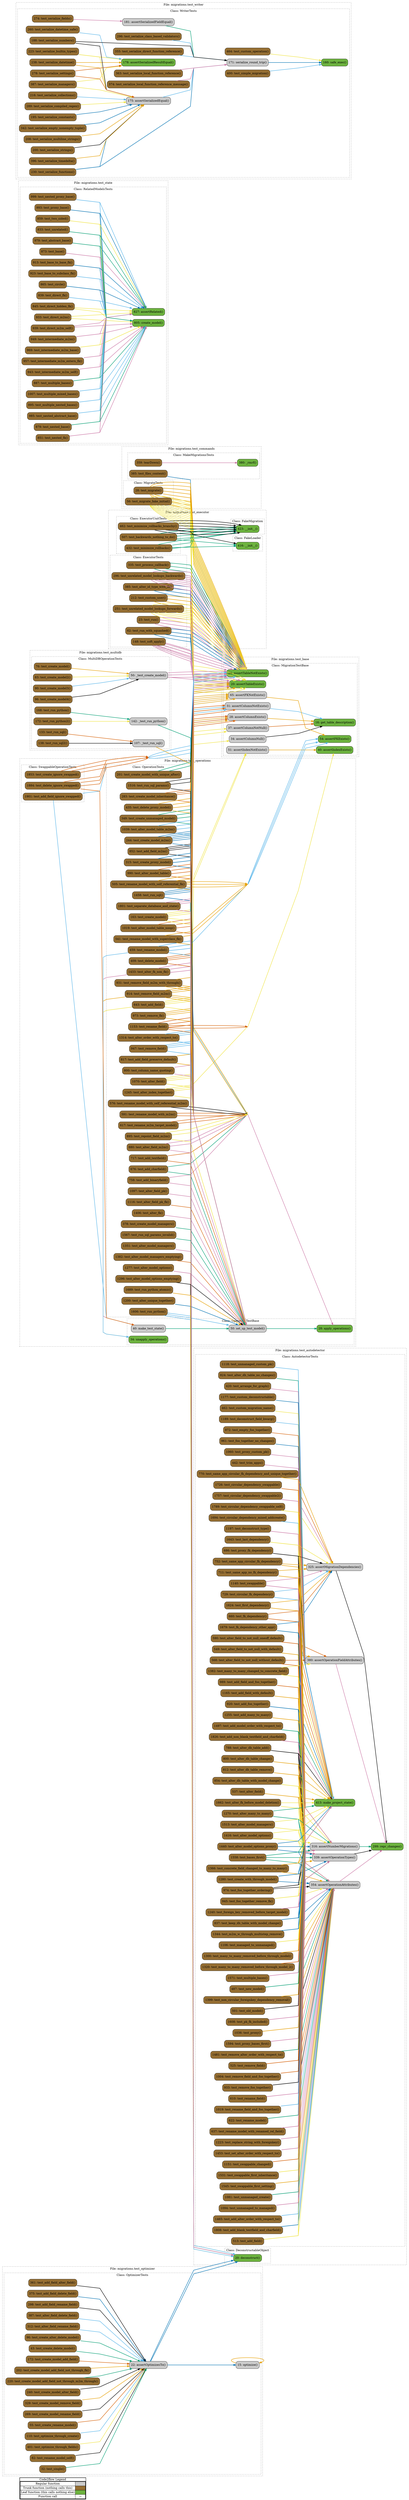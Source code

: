 digraph G {
concentrate=true;
splines="polyline";
rankdir="LR";
subgraph legend{
    rank = min;
    label = "legend";
    Legend [shape=none, margin=0, label = <
        <table cellspacing="0" cellpadding="0" border="1"><tr><td>Code2flow Legend</td></tr><tr><td>
        <table cellspacing="0">
        <tr><td>Regular function</td><td width="50px" bgcolor='#cccccc'></td></tr>
        <tr><td>Trunk function (nothing calls this)</td><td bgcolor='#966F33'></td></tr>
        <tr><td>Leaf function (this calls nothing else)</td><td bgcolor='#6db33f'></td></tr>
        <tr><td>Function call</td><td><font color='black'>&#8594;</font></td></tr>
        </table></td></tr></table>
        >];
}node_923d96c0 [label="325: assertMigrationDependencies()" name="migrations.test_autodetector::AutodetectorTests.assertMigrationDependencies" shape="rect" style="rounded,filled" fillcolor="#cccccc" ];
node_89f58243 [label="316: assertNumberMigrations()" name="migrations.test_autodetector::AutodetectorTests.assertNumberMigrations" shape="rect" style="rounded,filled" fillcolor="#cccccc" ];
node_d4938687 [label="354: assertOperationAttributes()" name="migrations.test_autodetector::AutodetectorTests.assertOperationAttributes" shape="rect" style="rounded,filled" fillcolor="#cccccc" ];
node_ffebfd67 [label="380: assertOperationFieldAttributes()" name="migrations.test_autodetector::AutodetectorTests.assertOperationFieldAttributes" shape="rect" style="rounded,filled" fillcolor="#cccccc" ];
node_f2325928 [label="339: assertOperationTypes()" name="migrations.test_autodetector::AutodetectorTests.assertOperationTypes" shape="rect" style="rounded,filled" fillcolor="#cccccc" ];
node_1198a9bf [label="413: make_project_state()" name="migrations.test_autodetector::AutodetectorTests.make_project_state" shape="rect" style="rounded,filled" fillcolor="#6db33f" ];
node_87f0a35f [label="299: repr_changes()" name="migrations.test_autodetector::AutodetectorTests.repr_changes" shape="rect" style="rounded,filled" fillcolor="#6db33f" ];
node_8d5c88a2 [label="1465: test_add_alter_order_with_respect_to()" name="migrations.test_autodetector::AutodetectorTests.test_add_alter_order_with_respect_to" shape="rect" style="rounded,filled" fillcolor="#966F33" ];
node_d579a835 [label="1808: test_add_blank_textfield_and_charfield()" name="migrations.test_autodetector::AutodetectorTests.test_add_blank_textfield_and_charfield" shape="rect" style="rounded,filled" fillcolor="#966F33" ];
node_0c6554bc [label="513: test_add_field()" name="migrations.test_autodetector::AutodetectorTests.test_add_field" shape="rect" style="rounded,filled" fillcolor="#966F33" ];
node_2dcafb2e [label="989: test_add_field_and_foo_together()" name="migrations.test_autodetector::AutodetectorTests.test_add_field_and_foo_together" shape="rect" style="rounded,filled" fillcolor="#966F33" ];
node_36130991 [label="1165: test_add_field_with_default()" name="migrations.test_autodetector::AutodetectorTests.test_add_field_with_default" shape="rect" style="rounded,filled" fillcolor="#966F33" ];
node_fe26eb75 [label="920: test_add_foo_together()" name="migrations.test_autodetector::AutodetectorTests.test_add_foo_together" shape="rect" style="rounded,filled" fillcolor="#966F33" ];
node_8829b5f1 [label="1255: test_add_many_to_many()" name="migrations.test_autodetector::AutodetectorTests.test_add_many_to_many" shape="rect" style="rounded,filled" fillcolor="#966F33" ];
node_a08f95a3 [label="1497: test_add_model_order_with_respect_to()" name="migrations.test_autodetector::AutodetectorTests.test_add_model_order_with_respect_to" shape="rect" style="rounded,filled" fillcolor="#966F33" ];
node_cd83042f [label="1826: test_add_non_blank_textfield_and_charfield()" name="migrations.test_autodetector::AutodetectorTests.test_add_non_blank_textfield_and_charfield" shape="rect" style="rounded,filled" fillcolor="#966F33" ];
node_97d103b0 [label="788: test_alter_db_table_add()" name="migrations.test_autodetector::AutodetectorTests.test_alter_db_table_add" shape="rect" style="rounded,filled" fillcolor="#966F33" ];
node_8431e619 [label="800: test_alter_db_table_change()" name="migrations.test_autodetector::AutodetectorTests.test_alter_db_table_change" shape="rect" style="rounded,filled" fillcolor="#966F33" ];
node_0782135b [label="824: test_alter_db_table_no_changes()" name="migrations.test_autodetector::AutodetectorTests.test_alter_db_table_no_changes" shape="rect" style="rounded,filled" fillcolor="#966F33" ];
node_1a5d4fb9 [label="812: test_alter_db_table_remove()" name="migrations.test_autodetector::AutodetectorTests.test_alter_db_table_remove" shape="rect" style="rounded,filled" fillcolor="#966F33" ];
node_b3403784 [label="854: test_alter_db_table_with_model_change()" name="migrations.test_autodetector::AutodetectorTests.test_alter_db_table_with_model_change" shape="rect" style="rounded,filled" fillcolor="#966F33" ];
node_79311b71 [label="537: test_alter_field()" name="migrations.test_autodetector::AutodetectorTests.test_alter_field" shape="rect" style="rounded,filled" fillcolor="#966F33" ];
node_b79e6876 [label="590: test_alter_field_to_not_null_oneoff_default()" name="migrations.test_autodetector::AutodetectorTests.test_alter_field_to_not_null_oneoff_default" shape="rect" style="rounded,filled" fillcolor="#966F33" ];
node_7bb75c89 [label="549: test_alter_field_to_not_null_with_default()" name="migrations.test_autodetector::AutodetectorTests.test_alter_field_to_not_null_with_default" shape="rect" style="rounded,filled" fillcolor="#966F33" ];
node_478de0fe [label="568: test_alter_field_to_not_null_without_default()" name="migrations.test_autodetector::AutodetectorTests.test_alter_field_to_not_null_without_default" shape="rect" style="rounded,filled" fillcolor="#966F33" ];
node_f77a735c [label="1662: test_alter_fk_before_model_deletion()" name="migrations.test_autodetector::AutodetectorTests.test_alter_fk_before_model_deletion" shape="rect" style="rounded,filled" fillcolor="#966F33" ];
node_bef3463b [label="1270: test_alter_many_to_many()" name="migrations.test_autodetector::AutodetectorTests.test_alter_many_to_many" shape="rect" style="rounded,filled" fillcolor="#966F33" ];
node_ebe101e4 [label="1513: test_alter_model_managers()" name="migrations.test_autodetector::AutodetectorTests.test_alter_model_managers" shape="rect" style="rounded,filled" fillcolor="#966F33" ];
node_be90a65c [label="1416: test_alter_model_options()" name="migrations.test_autodetector::AutodetectorTests.test_alter_model_options" shape="rect" style="rounded,filled" fillcolor="#966F33" ];
node_471d553d [label="1440: test_alter_model_options_proxy()" name="migrations.test_autodetector::AutodetectorTests.test_alter_model_options_proxy" shape="rect" style="rounded,filled" fillcolor="#966F33" ];
node_dd1c6e2f [label="420: test_arrange_for_graph()" name="migrations.test_autodetector::AutodetectorTests.test_arrange_for_graph" shape="rect" style="rounded,filled" fillcolor="#966F33" ];
node_1d941e23 [label="1558: test_bases_first()" name="migrations.test_autodetector::AutodetectorTests.test_bases_first" shape="rect" style="rounded,filled" fillcolor="#966F33" ];
node_da95a362 [label="1694: test_circular_dependency_mixed_addcreate()" name="migrations.test_autodetector::AutodetectorTests.test_circular_dependency_mixed_addcreate" shape="rect" style="rounded,filled" fillcolor="#966F33" ];
node_5a3d34a6 [label="1726: test_circular_dependency_swappable()" name="migrations.test_autodetector::AutodetectorTests.test_circular_dependency_swappable" shape="rect" style="rounded,filled" fillcolor="#966F33" ];
node_9ecbb6c7 [label="1757: test_circular_dependency_swappable2()" name="migrations.test_autodetector::AutodetectorTests.test_circular_dependency_swappable2" shape="rect" style="rounded,filled" fillcolor="#966F33" ];
node_a7df293c [label="1789: test_circular_dependency_swappable_self()" name="migrations.test_autodetector::AutodetectorTests.test_circular_dependency_swappable_self" shape="rect" style="rounded,filled" fillcolor="#966F33" ];
node_8832ddb2 [label="729: test_circular_fk_dependency()" name="migrations.test_autodetector::AutodetectorTests.test_circular_fk_dependency" shape="rect" style="rounded,filled" fillcolor="#966F33" ];
node_6191b181 [label="1366: test_concrete_field_changed_to_many_to_many()" name="migrations.test_autodetector::AutodetectorTests.test_concrete_field_changed_to_many_to_many" shape="rect" style="rounded,filled" fillcolor="#966F33" ];
node_12cc0345 [label="1280: test_create_with_through_model()" name="migrations.test_autodetector::AutodetectorTests.test_create_with_through_model" shape="rect" style="rounded,filled" fillcolor="#966F33" ];
node_faed7ed5 [label="1177: test_custom_deconstructable()" name="migrations.test_autodetector::AutodetectorTests.test_custom_deconstructable" shape="rect" style="rounded,filled" fillcolor="#966F33" ];
node_582b48b4 [label="462: test_custom_migration_name()" name="migrations.test_autodetector::AutodetectorTests.test_custom_migration_name" shape="rect" style="rounded,filled" fillcolor="#966F33" ];
node_ace52192 [label="1189: test_deconstruct_field_kwarg()" name="migrations.test_autodetector::AutodetectorTests.test_deconstruct_field_kwarg" shape="rect" style="rounded,filled" fillcolor="#966F33" ];
node_6bd27937 [label="1197: test_deconstruct_type()" name="migrations.test_autodetector::AutodetectorTests.test_deconstruct_type" shape="rect" style="rounded,filled" fillcolor="#966F33" ];
node_6ee4d246 [label="872: test_empty_foo_together()" name="migrations.test_autodetector::AutodetectorTests.test_empty_foo_together" shape="rect" style="rounded,filled" fillcolor="#966F33" ];
node_c5e6e571 [label="1624: test_first_dependency()" name="migrations.test_autodetector::AutodetectorTests.test_first_dependency" shape="rect" style="rounded,filled" fillcolor="#966F33" ];
node_1a430526 [label="660: test_fk_dependency()" name="migrations.test_autodetector::AutodetectorTests.test_fk_dependency" shape="rect" style="rounded,filled" fillcolor="#966F33" ];
node_93fd83e5 [label="1679: test_fk_dependency_other_app()" name="migrations.test_autodetector::AutodetectorTests.test_fk_dependency_other_app" shape="rect" style="rounded,filled" fillcolor="#966F33" ];
node_3a6c9f45 [label="961: test_foo_together_no_changes()" name="migrations.test_autodetector::AutodetectorTests.test_foo_together_no_changes" shape="rect" style="rounded,filled" fillcolor="#966F33" ];
node_328007b8 [label="974: test_foo_together_ordering()" name="migrations.test_autodetector::AutodetectorTests.test_foo_together_ordering" shape="rect" style="rounded,filled" fillcolor="#966F33" ];
node_01259b84 [label="945: test_foo_together_remove_fk()" name="migrations.test_autodetector::AutodetectorTests.test_foo_together_remove_fk" shape="rect" style="rounded,filled" fillcolor="#966F33" ];
node_5208049f [label="1240: test_foreign_key_removed_before_target_model()" name="migrations.test_autodetector::AutodetectorTests.test_foreign_key_removed_before_target_model" shape="rect" style="rounded,filled" fillcolor="#966F33" ];
node_b94d9cb5 [label="837: test_keep_db_table_with_model_change()" name="migrations.test_autodetector::AutodetectorTests.test_keep_db_table_with_model_change" shape="rect" style="rounded,filled" fillcolor="#966F33" ];
node_837fa614 [label="1643: test_last_dependency()" name="migrations.test_autodetector::AutodetectorTests.test_last_dependency" shape="rect" style="rounded,filled" fillcolor="#966F33" ];
node_e23e0cd5 [label="1344: test_m2m_w_through_multistep_remove()" name="migrations.test_autodetector::AutodetectorTests.test_m2m_w_through_multistep_remove" shape="rect" style="rounded,filled" fillcolor="#966F33" ];
node_736a5e54 [label="1106: test_managed_to_unmanaged()" name="migrations.test_autodetector::AutodetectorTests.test_managed_to_unmanaged" shape="rect" style="rounded,filled" fillcolor="#966F33" ];
node_b9b5358c [label="1382: test_many_to_many_changed_to_concrete_field()" name="migrations.test_autodetector::AutodetectorTests.test_many_to_many_changed_to_concrete_field" shape="rect" style="rounded,filled" fillcolor="#966F33" ];
node_3c6c1d51 [label="1300: test_many_to_many_removed_before_through_model()" name="migrations.test_autodetector::AutodetectorTests.test_many_to_many_removed_before_through_model" shape="rect" style="rounded,filled" fillcolor="#966F33" ];
node_1ca16efe [label="1320: test_many_to_many_removed_before_through_model_2()" name="migrations.test_autodetector::AutodetectorTests.test_many_to_many_removed_before_through_model_2" shape="rect" style="rounded,filled" fillcolor="#966F33" ];
node_1e953527 [label="1571: test_multiple_bases()" name="migrations.test_autodetector::AutodetectorTests.test_multiple_bases" shape="rect" style="rounded,filled" fillcolor="#966F33" ];
node_387f2be3 [label="487: test_new_model()" name="migrations.test_autodetector::AutodetectorTests.test_new_model" shape="rect" style="rounded,filled" fillcolor="#966F33" ];
node_77acecd9 [label="1399: test_non_circular_foreignkey_dependency_removal()" name="migrations.test_autodetector::AutodetectorTests.test_non_circular_foreignkey_dependency_removal" shape="rect" style="rounded,filled" fillcolor="#966F33" ];
node_0883a1a8 [label="501: test_old_model()" name="migrations.test_autodetector::AutodetectorTests.test_old_model" shape="rect" style="rounded,filled" fillcolor="#966F33" ];
node_59cef2ff [label="1608: test_pk_fk_included()" name="migrations.test_autodetector::AutodetectorTests.test_pk_fk_included" shape="rect" style="rounded,filled" fillcolor="#966F33" ];
node_8eabcd01 [label="1036: test_proxy()" name="migrations.test_autodetector::AutodetectorTests.test_proxy" shape="rect" style="rounded,filled" fillcolor="#966F33" ];
node_48bc7ebf [label="1594: test_proxy_bases_first()" name="migrations.test_autodetector::AutodetectorTests.test_proxy_bases_first" shape="rect" style="rounded,filled" fillcolor="#966F33" ];
node_41e561f7 [label="1060: test_proxy_custom_pk()" name="migrations.test_autodetector::AutodetectorTests.test_proxy_custom_pk" shape="rect" style="rounded,filled" fillcolor="#966F33" ];
node_b0a9d268 [label="686: test_proxy_fk_dependency()" name="migrations.test_autodetector::AutodetectorTests.test_proxy_fk_dependency" shape="rect" style="rounded,filled" fillcolor="#966F33" ];
node_28c042cb [label="1481: test_remove_alter_order_with_respect_to()" name="migrations.test_autodetector::AutodetectorTests.test_remove_alter_order_with_respect_to" shape="rect" style="rounded,filled" fillcolor="#966F33" ];
node_6c031cbe [label="525: test_remove_field()" name="migrations.test_autodetector::AutodetectorTests.test_remove_field" shape="rect" style="rounded,filled" fillcolor="#966F33" ];
node_7a47d4f6 [label="1004: test_remove_field_and_foo_together()" name="migrations.test_autodetector::AutodetectorTests.test_remove_field_and_foo_together" shape="rect" style="rounded,filled" fillcolor="#966F33" ];
node_3bd32f28 [label="933: test_remove_foo_together()" name="migrations.test_autodetector::AutodetectorTests.test_remove_foo_together" shape="rect" style="rounded,filled" fillcolor="#966F33" ];
node_7a5cd857 [label="610: test_rename_field()" name="migrations.test_autodetector::AutodetectorTests.test_rename_field" shape="rect" style="rounded,filled" fillcolor="#966F33" ];
node_2cd1fd52 [label="1019: test_rename_field_and_foo_together()" name="migrations.test_autodetector::AutodetectorTests.test_rename_field_and_foo_together" shape="rect" style="rounded,filled" fillcolor="#966F33" ];
node_a7f047db [label="622: test_rename_model()" name="migrations.test_autodetector::AutodetectorTests.test_rename_model" shape="rect" style="rounded,filled" fillcolor="#966F33" ];
node_f783e53f [label="637: test_rename_model_with_renamed_rel_field()" name="migrations.test_autodetector::AutodetectorTests.test_rename_model_with_renamed_rel_field" shape="rect" style="rounded,filled" fillcolor="#966F33" ];
node_a3f451ff [label="1223: test_replace_string_with_foreignkey()" name="migrations.test_autodetector::AutodetectorTests.test_replace_string_with_foreignkey" shape="rect" style="rounded,filled" fillcolor="#966F33" ];
node_33b06cf1 [label="752: test_same_app_circular_fk_dependency()" name="migrations.test_autodetector::AutodetectorTests.test_same_app_circular_fk_dependency" shape="rect" style="rounded,filled" fillcolor="#966F33" ];
node_db5e1fe9 [label="770: test_same_app_circular_fk_dependency_and_unique_together()" name="migrations.test_autodetector::AutodetectorTests.test_same_app_circular_fk_dependency_and_unique_together" shape="rect" style="rounded,filled" fillcolor="#966F33" ];
node_5cd39451 [label="711: test_same_app_no_fk_dependency()" name="migrations.test_autodetector::AutodetectorTests.test_same_app_no_fk_dependency" shape="rect" style="rounded,filled" fillcolor="#966F33" ];
node_b7c5a68f [label="1453: test_set_alter_order_with_respect_to()" name="migrations.test_autodetector::AutodetectorTests.test_set_alter_order_with_respect_to" shape="rect" style="rounded,filled" fillcolor="#966F33" ];
node_595363a7 [label="1140: test_swappable()" name="migrations.test_autodetector::AutodetectorTests.test_swappable" shape="rect" style="rounded,filled" fillcolor="#966F33" ];
node_b81f84fe [label="1151: test_swappable_changed()" name="migrations.test_autodetector::AutodetectorTests.test_swappable_changed" shape="rect" style="rounded,filled" fillcolor="#966F33" ];
node_09e58244 [label="1531: test_swappable_first_inheritance()" name="migrations.test_autodetector::AutodetectorTests.test_swappable_first_inheritance" shape="rect" style="rounded,filled" fillcolor="#966F33" ];
node_5e1e1461 [label="1545: test_swappable_first_setting()" name="migrations.test_autodetector::AutodetectorTests.test_swappable_first_setting" shape="rect" style="rounded,filled" fillcolor="#966F33" ];
node_6b599d87 [label="442: test_trim_apps()" name="migrations.test_autodetector::AutodetectorTests.test_trim_apps" shape="rect" style="rounded,filled" fillcolor="#966F33" ];
node_125bd17b [label="1081: test_unmanaged_create()" name="migrations.test_autodetector::AutodetectorTests.test_unmanaged_create" shape="rect" style="rounded,filled" fillcolor="#966F33" ];
node_164c2662 [label="1118: test_unmanaged_custom_pk()" name="migrations.test_autodetector::AutodetectorTests.test_unmanaged_custom_pk" shape="rect" style="rounded,filled" fillcolor="#966F33" ];
node_97aacacf [label="1094: test_unmanaged_to_managed()" name="migrations.test_autodetector::AutodetectorTests.test_unmanaged_to_managed" shape="rect" style="rounded,filled" fillcolor="#966F33" ];
node_14b497f9 [label="20: deconstruct()" name="migrations.test_autodetector::DeconstructableObject.deconstruct" shape="rect" style="rounded,filled" fillcolor="#6db33f" ];
node_5816fe71 [label="28: assertColumnExists()" name="migrations.test_base::MigrationTestBase.assertColumnExists" shape="rect" style="rounded,filled" fillcolor="#cccccc" ];
node_71e17112 [label="31: assertColumnNotExists()" name="migrations.test_base::MigrationTestBase.assertColumnNotExists" shape="rect" style="rounded,filled" fillcolor="#cccccc" ];
node_4863da46 [label="37: assertColumnNotNull()" name="migrations.test_base::MigrationTestBase.assertColumnNotNull" shape="rect" style="rounded,filled" fillcolor="#cccccc" ];
node_6b9d5ff8 [label="34: assertColumnNull()" name="migrations.test_base::MigrationTestBase.assertColumnNull" shape="rect" style="rounded,filled" fillcolor="#cccccc" ];
node_db2e54b5 [label="54: assertFKExists()" name="migrations.test_base::MigrationTestBase.assertFKExists" shape="rect" style="rounded,filled" fillcolor="#6db33f" ];
node_25722e21 [label="65: assertFKNotExists()" name="migrations.test_base::MigrationTestBase.assertFKNotExists" shape="rect" style="rounded,filled" fillcolor="#cccccc" ];
node_67eb82aa [label="40: assertIndexExists()" name="migrations.test_base::MigrationTestBase.assertIndexExists" shape="rect" style="rounded,filled" fillcolor="#6db33f" ];
node_de9ba489 [label="51: assertIndexNotExists()" name="migrations.test_base::MigrationTestBase.assertIndexNotExists" shape="rect" style="rounded,filled" fillcolor="#cccccc" ];
node_e7953587 [label="20: assertTableExists()" name="migrations.test_base::MigrationTestBase.assertTableExists" shape="rect" style="rounded,filled" fillcolor="#6db33f" ];
node_82c241b8 [label="24: assertTableNotExists()" name="migrations.test_base::MigrationTestBase.assertTableNotExists" shape="rect" style="rounded,filled" fillcolor="#6db33f" ];
node_489f4a5f [label="16: get_table_description()" name="migrations.test_base::MigrationTestBase.get_table_description" shape="rect" style="rounded,filled" fillcolor="#6db33f" ];
node_12f23119 [label="380: _rmrf()" name="migrations.test_commands::MakeMigrationsTests._rmrf" shape="rect" style="rounded,filled" fillcolor="#6db33f" ];
node_cc747537 [label="359: tearDown()" name="migrations.test_commands::MakeMigrationsTests.tearDown" shape="rect" style="rounded,filled" fillcolor="#966F33" ];
node_6461d445 [label="385: test_files_content()" name="migrations.test_commands::MakeMigrationsTests.test_files_content" shape="rect" style="rounded,filled" fillcolor="#966F33" ];
node_ac6b1469 [label="28: test_migrate()" name="migrations.test_commands::MigrateTests.test_migrate" shape="rect" style="rounded,filled" fillcolor="#966F33" ];
node_6a96b184 [label="56: test_migrate_fake_initial()" name="migrations.test_commands::MigrateTests.test_migrate_fake_initial" shape="rect" style="rounded,filled" fillcolor="#966F33" ];
node_da7813fd [label="385: test_alter_id_type_with_fk()" name="migrations.test_executor::ExecutorTests.test_alter_id_type_with_fk" shape="rect" style="rounded,filled" fillcolor="#966F33" ];
node_c234d691 [label="212: test_custom_user()" name="migrations.test_executor::ExecutorTests.test_custom_user" shape="rect" style="rounded,filled" fillcolor="#966F33" ];
node_6f5e4973 [label="335: test_process_callback()" name="migrations.test_executor::ExecutorTests.test_process_callback" shape="rect" style="rounded,filled" fillcolor="#966F33" ];
node_806e5f3f [label="23: test_run()" name="migrations.test_executor::ExecutorTests.test_run" shape="rect" style="rounded,filled" fillcolor="#966F33" ];
node_996719bd [label="62: test_run_with_squashed()" name="migrations.test_executor::ExecutorTests.test_run_with_squashed" shape="rect" style="rounded,filled" fillcolor="#966F33" ];
node_d963bff7 [label="148: test_soft_apply()" name="migrations.test_executor::ExecutorTests.test_soft_apply" shape="rect" style="rounded,filled" fillcolor="#966F33" ];
node_37661f67 [label="296: test_unrelated_model_lookups_backwards()" name="migrations.test_executor::ExecutorTests.test_unrelated_model_lookups_backwards" shape="rect" style="rounded,filled" fillcolor="#966F33" ];
node_e9a3dadc [label="251: test_unrelated_model_lookups_forwards()" name="migrations.test_executor::ExecutorTests.test_unrelated_model_lookups_forwards" shape="rect" style="rounded,filled" fillcolor="#966F33" ];
node_4637513b [label="507: test_backwards_nothing_to_do()" name="migrations.test_executor::ExecutorUnitTests.test_backwards_nothing_to_do" shape="rect" style="rounded,filled" fillcolor="#966F33" ];
node_c480f79b [label="432: test_minimize_rollbacks()" name="migrations.test_executor::ExecutorUnitTests.test_minimize_rollbacks" shape="rect" style="rounded,filled" fillcolor="#966F33" ];
node_5e592de8 [label="462: test_minimize_rollbacks_branchy()" name="migrations.test_executor::ExecutorUnitTests.test_minimize_rollbacks_branchy" shape="rect" style="rounded,filled" fillcolor="#966F33" ];
node_82d819a3 [label="416: __init__()" name="migrations.test_executor::FakeLoader.__init__" shape="rect" style="rounded,filled" fillcolor="#6db33f" ];
node_bf9d4c03 [label="423: __init__()" name="migrations.test_executor::FakeMigration.__init__" shape="rect" style="rounded,filled" fillcolor="#6db33f" ];
node_76dc8197 [label="50: _test_create_model()" name="migrations.test_multidb::MultiDBOperationTests._test_create_model" shape="rect" style="rounded,filled" fillcolor="#cccccc" ];
node_19253393 [label="142: _test_run_python()" name="migrations.test_multidb::MultiDBOperationTests._test_run_python" shape="rect" style="rounded,filled" fillcolor="#cccccc" ];
node_347d8269 [label="107: _test_run_sql()" name="migrations.test_multidb::MultiDBOperationTests._test_run_sql" shape="rect" style="rounded,filled" fillcolor="#cccccc" ];
node_0700c209 [label="76: test_create_model()" name="migrations.test_multidb::MultiDBOperationTests.test_create_model" shape="rect" style="rounded,filled" fillcolor="#966F33" ];
node_9814e99c [label="83: test_create_model2()" name="migrations.test_multidb::MultiDBOperationTests.test_create_model2" shape="rect" style="rounded,filled" fillcolor="#966F33" ];
node_eb7aa8f2 [label="90: test_create_model3()" name="migrations.test_multidb::MultiDBOperationTests.test_create_model3" shape="rect" style="rounded,filled" fillcolor="#966F33" ];
node_8ffb8c40 [label="96: test_create_model4()" name="migrations.test_multidb::MultiDBOperationTests.test_create_model4" shape="rect" style="rounded,filled" fillcolor="#966F33" ];
node_055786db [label="168: test_run_python()" name="migrations.test_multidb::MultiDBOperationTests.test_run_python" shape="rect" style="rounded,filled" fillcolor="#966F33" ];
node_2e8d74cc [label="172: test_run_python2()" name="migrations.test_multidb::MultiDBOperationTests.test_run_python2" shape="rect" style="rounded,filled" fillcolor="#966F33" ];
node_9e8ccace [label="133: test_run_sql()" name="migrations.test_multidb::MultiDBOperationTests.test_run_sql" shape="rect" style="rounded,filled" fillcolor="#966F33" ];
node_6c490768 [label="138: test_run_sql2()" name="migrations.test_multidb::MultiDBOperationTests.test_run_sql2" shape="rect" style="rounded,filled" fillcolor="#966F33" ];
node_194814aa [label="28: apply_operations()" name="migrations.test_operations::OperationTestBase.apply_operations" shape="rect" style="rounded,filled" fillcolor="#6db33f" ];
node_976f3de3 [label="40: make_test_state()" name="migrations.test_operations::OperationTestBase.make_test_state" shape="rect" style="rounded,filled" fillcolor="#cccccc" ];
node_1a27504b [label="50: set_up_test_model()" name="migrations.test_operations::OperationTestBase.set_up_test_model" shape="rect" style="rounded,filled" fillcolor="#cccccc" ];
node_434bc7fd [label="34: unapply_operations()" name="migrations.test_operations::OperationTestBase.unapply_operations" shape="rect" style="rounded,filled" fillcolor="#6db33f" ];
node_df24199f [label="758: test_add_binaryfield()" name="migrations.test_operations::OperationTests.test_add_binaryfield" shape="rect" style="rounded,filled" fillcolor="#966F33" ];
node_28501773 [label="676: test_add_charfield()" name="migrations.test_operations::OperationTests.test_add_charfield" shape="rect" style="rounded,filled" fillcolor="#966F33" ];
node_454ebcdc [label="643: test_add_field()" name="migrations.test_operations::OperationTests.test_add_field" shape="rect" style="rounded,filled" fillcolor="#966F33" ];
node_dda8e980 [label="852: test_add_field_m2m()" name="migrations.test_operations::OperationTests.test_add_field_m2m" shape="rect" style="rounded,filled" fillcolor="#966F33" ];
node_cee1da89 [label="817: test_add_field_preserve_default()" name="migrations.test_operations::OperationTests.test_add_field_preserve_default" shape="rect" style="rounded,filled" fillcolor="#966F33" ];
node_db47218e [label="717: test_add_textfield()" name="migrations.test_operations::OperationTests.test_add_textfield" shape="rect" style="rounded,filled" fillcolor="#966F33" ];
node_5f1f58c4 [label="1070: test_alter_field()" name="migrations.test_operations::OperationTests.test_alter_field" shape="rect" style="rounded,filled" fillcolor="#966F33" ];
node_45f147b7 [label="880: test_alter_field_m2m()" name="migrations.test_operations::OperationTests.test_alter_field_m2m" shape="rect" style="rounded,filled" fillcolor="#966F33" ];
node_e0dff8ff [label="1097: test_alter_field_pk()" name="migrations.test_operations::OperationTests.test_alter_field_pk" shape="rect" style="rounded,filled" fillcolor="#966F33" ];
node_b49a131e [label="1116: test_alter_field_pk_fk()" name="migrations.test_operations::OperationTests.test_alter_field_pk_fk" shape="rect" style="rounded,filled" fillcolor="#966F33" ];
node_b884ec17 [label="1406: test_alter_fk()" name="migrations.test_operations::OperationTests.test_alter_fk" shape="rect" style="rounded,filled" fillcolor="#966F33" ];
node_32fbcd67 [label="1433: test_alter_fk_non_fk()" name="migrations.test_operations::OperationTests.test_alter_fk_non_fk" shape="rect" style="rounded,filled" fillcolor="#966F33" ];
node_147a9b64 [label="1245: test_alter_index_together()" name="migrations.test_operations::OperationTests.test_alter_index_together" shape="rect" style="rounded,filled" fillcolor="#966F33" ];
node_5d9bd087 [label="1351: test_alter_model_managers()" name="migrations.test_operations::OperationTests.test_alter_model_managers" shape="rect" style="rounded,filled" fillcolor="#966F33" ];
node_7b77ce5e [label="1382: test_alter_model_managers_emptying()" name="migrations.test_operations::OperationTests.test_alter_model_managers_emptying" shape="rect" style="rounded,filled" fillcolor="#966F33" ];
node_58ced7a7 [label="1277: test_alter_model_options()" name="migrations.test_operations::OperationTests.test_alter_model_options" shape="rect" style="rounded,filled" fillcolor="#966F33" ];
node_e1e838b0 [label="1296: test_alter_model_options_emptying()" name="migrations.test_operations::OperationTests.test_alter_model_options_emptying" shape="rect" style="rounded,filled" fillcolor="#966F33" ];
node_5242b396 [label="990: test_alter_model_table()" name="migrations.test_operations::OperationTests.test_alter_model_table" shape="rect" style="rounded,filled" fillcolor="#966F33" ];
node_7906e62a [label="1039: test_alter_model_table_m2m()" name="migrations.test_operations::OperationTests.test_alter_model_table_m2m" shape="rect" style="rounded,filled" fillcolor="#966F33" ];
node_5ce51736 [label="1019: test_alter_model_table_noop()" name="migrations.test_operations::OperationTests.test_alter_model_table_noop" shape="rect" style="rounded,filled" fillcolor="#966F33" ];
node_9e4c2d42 [label="1314: test_alter_order_with_respect_to()" name="migrations.test_operations::OperationTests.test_alter_order_with_respect_to" shape="rect" style="rounded,filled" fillcolor="#966F33" ];
node_50a3896d [label="1200: test_alter_unique_together()" name="migrations.test_operations::OperationTests.test_alter_unique_together" shape="rect" style="rounded,filled" fillcolor="#966F33" ];
node_b650882f [label="800: test_column_name_quoting()" name="migrations.test_operations::OperationTests.test_column_name_quoting" shape="rect" style="rounded,filled" fillcolor="#966F33" ];
node_19928bc4 [label="163: test_create_model()" name="migrations.test_operations::OperationTests.test_create_model" shape="rect" style="rounded,filled" fillcolor="#966F33" ];
node_eaea52be [label="283: test_create_model_inheritance()" name="migrations.test_operations::OperationTests.test_create_model_inheritance" shape="rect" style="rounded,filled" fillcolor="#966F33" ];
node_610499e5 [label="244: test_create_model_m2m()" name="migrations.test_operations::OperationTests.test_create_model_m2m" shape="rect" style="rounded,filled" fillcolor="#966F33" ];
node_de640d03 [label="378: test_create_model_managers()" name="migrations.test_operations::OperationTests.test_create_model_managers" shape="rect" style="rounded,filled" fillcolor="#966F33" ];
node_b8f111a3 [label="201: test_create_model_with_unique_after()" name="migrations.test_operations::OperationTests.test_create_model_with_unique_after" shape="rect" style="rounded,filled" fillcolor="#966F33" ];
node_94ff94fd [label="315: test_create_proxy_model()" name="migrations.test_operations::OperationTests.test_create_proxy_model" shape="rect" style="rounded,filled" fillcolor="#966F33" ];
node_47d3110b [label="349: test_create_unmanaged_model()" name="migrations.test_operations::OperationTests.test_create_unmanaged_model" shape="rect" style="rounded,filled" fillcolor="#966F33" ];
node_d89505be [label="409: test_delete_model()" name="migrations.test_operations::OperationTests.test_delete_model" shape="rect" style="rounded,filled" fillcolor="#966F33" ];
node_3827b561 [label="435: test_delete_proxy_model()" name="migrations.test_operations::OperationTests.test_delete_proxy_model" shape="rect" style="rounded,filled" fillcolor="#966F33" ];
node_3c94dc1a [label="947: test_remove_field()" name="migrations.test_operations::OperationTests.test_remove_field" shape="rect" style="rounded,filled" fillcolor="#966F33" ];
node_eb995fa9 [label="914: test_remove_field_m2m()" name="migrations.test_operations::OperationTests.test_remove_field_m2m" shape="rect" style="rounded,filled" fillcolor="#966F33" ];
node_a6a66d71 [label="931: test_remove_field_m2m_with_through()" name="migrations.test_operations::OperationTests.test_remove_field_m2m_with_through" shape="rect" style="rounded,filled" fillcolor="#966F33" ];
node_53a7d1d9 [label="973: test_remove_fk()" name="migrations.test_operations::OperationTests.test_remove_fk" shape="rect" style="rounded,filled" fillcolor="#966F33" ];
node_834c260e [label="1153: test_rename_field()" name="migrations.test_operations::OperationTests.test_rename_field" shape="rect" style="rounded,filled" fillcolor="#966F33" ];
node_0bf1e2a6 [label="617: test_rename_m2m_target_model()" name="migrations.test_operations::OperationTests.test_rename_m2m_target_model" shape="rect" style="rounded,filled" fillcolor="#966F33" ];
node_c74aaa1a [label="459: test_rename_model()" name="migrations.test_operations::OperationTests.test_rename_model" shape="rect" style="rounded,filled" fillcolor="#966F33" ];
node_d3d5ef9e [label="591: test_rename_model_with_m2m()" name="migrations.test_operations::OperationTests.test_rename_model_with_m2m" shape="rect" style="rounded,filled" fillcolor="#966F33" ];
node_7670c241 [label="505: test_rename_model_with_self_referential_fk()" name="migrations.test_operations::OperationTests.test_rename_model_with_self_referential_fk" shape="rect" style="rounded,filled" fillcolor="#966F33" ];
node_b259f780 [label="576: test_rename_model_with_self_referential_m2m()" name="migrations.test_operations::OperationTests.test_rename_model_with_self_referential_m2m" shape="rect" style="rounded,filled" fillcolor="#966F33" ];
node_1d0ba7c1 [label="541: test_rename_model_with_superclass_fk()" name="migrations.test_operations::OperationTests.test_rename_model_with_superclass_fk" shape="rect" style="rounded,filled" fillcolor="#966F33" ];
node_59ba5cc4 [label="895: test_repoint_field_m2m()" name="migrations.test_operations::OperationTests.test_repoint_field_m2m" shape="rect" style="rounded,filled" fillcolor="#966F33" ];
node_c9320042 [label="1606: test_run_python()" name="migrations.test_operations::OperationTests.test_run_python" shape="rect" style="rounded,filled" fillcolor="#966F33" ];
node_4adaf611 [label="1689: test_run_python_atomic()" name="migrations.test_operations::OperationTests.test_run_python_atomic" shape="rect" style="rounded,filled" fillcolor="#966F33" ];
node_6efaa135 [label="1458: test_run_sql()" name="migrations.test_operations::OperationTests.test_run_sql" shape="rect" style="rounded,filled" fillcolor="#966F33" ];
node_23151da0 [label="1516: test_run_sql_params()" name="migrations.test_operations::OperationTests.test_run_sql_params" shape="rect" style="rounded,filled" fillcolor="#966F33" ];
node_bffcf813 [label="1567: test_run_sql_params_invalid()" name="migrations.test_operations::OperationTests.test_run_sql_params_invalid" shape="rect" style="rounded,filled" fillcolor="#966F33" ];
node_f7825ed7 [label="1801: test_separate_database_and_state()" name="migrations.test_operations::OperationTests.test_separate_database_and_state" shape="rect" style="rounded,filled" fillcolor="#966F33" ];
node_3eafac12 [label="1901: test_add_field_ignore_swapped()" name="migrations.test_operations::SwappableOperationTests.test_add_field_ignore_swapped" shape="rect" style="rounded,filled" fillcolor="#966F33" ];
node_09886646 [label="1853: test_create_ignore_swapped()" name="migrations.test_operations::SwappableOperationTests.test_create_ignore_swapped" shape="rect" style="rounded,filled" fillcolor="#966F33" ];
node_7863c6de [label="1884: test_delete_ignore_swapped()" name="migrations.test_operations::SwappableOperationTests.test_delete_ignore_swapped" shape="rect" style="rounded,filled" fillcolor="#966F33" ];
node_685f7745 [label="22: assertOptimizesTo()" name="migrations.test_optimizer::OptimizerTests.assertOptimizesTo" shape="rect" style="rounded,filled" fillcolor="#cccccc" ];
node_07b39609 [label="15: optimize()" name="migrations.test_optimizer::OptimizerTests.optimize" shape="rect" style="rounded,filled" fillcolor="#cccccc" ];
node_cf6aae00 [label="361: test_add_field_alter_field()" name="migrations.test_optimizer::OptimizerTests.test_add_field_alter_field" shape="rect" style="rounded,filled" fillcolor="#966F33" ];
node_24de9dc5 [label="375: test_add_field_delete_field()" name="migrations.test_optimizer::OptimizerTests.test_add_field_delete_field" shape="rect" style="rounded,filled" fillcolor="#966F33" ];
node_177c0f38 [label="298: test_add_field_rename_field()" name="migrations.test_optimizer::OptimizerTests.test_add_field_rename_field" shape="rect" style="rounded,filled" fillcolor="#966F33" ];
node_53998d72 [label="387: test_alter_field_delete_field()" name="migrations.test_optimizer::OptimizerTests.test_alter_field_delete_field" shape="rect" style="rounded,filled" fillcolor="#966F33" ];
node_01b2e072 [label="312: test_alter_field_rename_field()" name="migrations.test_optimizer::OptimizerTests.test_alter_field_rename_field" shape="rect" style="rounded,filled" fillcolor="#966F33" ];
node_4548423b [label="96: test_create_alter_delete_model()" name="migrations.test_optimizer::OptimizerTests.test_create_alter_delete_model" shape="rect" style="rounded,filled" fillcolor="#966F33" ];
node_05da9fb3 [label="43: test_create_delete_model()" name="migrations.test_optimizer::OptimizerTests.test_create_delete_model" shape="rect" style="rounded,filled" fillcolor="#966F33" ];
node_222e7956 [label="172: test_create_model_add_field()" name="migrations.test_optimizer::OptimizerTests.test_create_model_add_field" shape="rect" style="rounded,filled" fillcolor="#966F33" ];
node_65add451 [label="202: test_create_model_add_field_not_through_fk()" name="migrations.test_optimizer::OptimizerTests.test_create_model_add_field_not_through_fk" shape="rect" style="rounded,filled" fillcolor="#966F33" ];
node_44ab1bf3 [label="220: test_create_model_add_field_not_through_m2m_through()" name="migrations.test_optimizer::OptimizerTests.test_create_model_add_field_not_through_m2m_through" shape="rect" style="rounded,filled" fillcolor="#966F33" ];
node_4d303508 [label="240: test_create_model_alter_field()" name="migrations.test_optimizer::OptimizerTests.test_create_model_alter_field" shape="rect" style="rounded,filled" fillcolor="#966F33" ];
node_d421cfe1 [label="329: test_create_model_remove_field()" name="migrations.test_optimizer::OptimizerTests.test_create_model_remove_field" shape="rect" style="rounded,filled" fillcolor="#966F33" ];
node_fadf61f0 [label="269: test_create_model_rename_field()" name="migrations.test_optimizer::OptimizerTests.test_create_model_rename_field" shape="rect" style="rounded,filled" fillcolor="#966F33" ];
node_5136800e [label="55: test_create_rename_model()" name="migrations.test_optimizer::OptimizerTests.test_create_rename_model" shape="rect" style="rounded,filled" fillcolor="#966F33" ];
node_d761070a [label="110: test_optimize_through_create()" name="migrations.test_optimizer::OptimizerTests.test_optimize_through_create" shape="rect" style="rounded,filled" fillcolor="#966F33" ];
node_64e48ecc [label="401: test_optimize_through_fields()" name="migrations.test_optimizer::OptimizerTests.test_optimize_through_fields" shape="rect" style="rounded,filled" fillcolor="#966F33" ];
node_d0201e10 [label="82: test_rename_model_self()" name="migrations.test_optimizer::OptimizerTests.test_rename_model_self" shape="rect" style="rounded,filled" fillcolor="#966F33" ];
node_bc2e987b [label="32: test_single()" name="migrations.test_optimizer::OptimizerTests.test_single" shape="rect" style="rounded,filled" fillcolor="#966F33" ];
node_d09f1dbc [label="827: assertRelated()" name="migrations.test_state::RelatedModelsTests.assertRelated" shape="rect" style="rounded,filled" fillcolor="#6db33f" ];
node_0a623f58 [label="805: create_model()" name="migrations.test_state::RelatedModelsTests.create_model" shape="rect" style="rounded,filled" fillcolor="#6db33f" ];
node_b258899b [label="979: test_abstract_base()" name="migrations.test_state::RelatedModelsTests.test_abstract_base" shape="rect" style="rounded,filled" fillcolor="#966F33" ];
node_d6d11b47 [label="873: test_base()" name="migrations.test_state::RelatedModelsTests.test_base" shape="rect" style="rounded,filled" fillcolor="#966F33" ];
node_d1f0154d [label="913: test_base_to_base_fk()" name="migrations.test_state::RelatedModelsTests.test_base_to_base_fk" shape="rect" style="rounded,filled" fillcolor="#966F33" ];
node_0ffb9aca [label="923: test_base_to_subclass_fk()" name="migrations.test_state::RelatedModelsTests.test_base_to_subclass_fk" shape="rect" style="rounded,filled" fillcolor="#966F33" ];
node_88a4c145 [label="865: test_circle()" name="migrations.test_state::RelatedModelsTests.test_circle" shape="rect" style="rounded,filled" fillcolor="#966F33" ];
node_4f14133a [label="839: test_direct_fk()" name="migrations.test_state::RelatedModelsTests.test_direct_fk" shape="rect" style="rounded,filled" fillcolor="#966F33" ];
node_6f3e8024 [label="845: test_direct_hidden_fk()" name="migrations.test_state::RelatedModelsTests.test_direct_hidden_fk" shape="rect" style="rounded,filled" fillcolor="#966F33" ];
node_a03bb814 [label="933: test_direct_m2m()" name="migrations.test_state::RelatedModelsTests.test_direct_m2m" shape="rect" style="rounded,filled" fillcolor="#966F33" ];
node_b0424eef [label="939: test_direct_m2m_self()" name="migrations.test_state::RelatedModelsTests.test_direct_m2m_self" shape="rect" style="rounded,filled" fillcolor="#966F33" ];
node_411117f7 [label="949: test_intermediate_m2m()" name="migrations.test_state::RelatedModelsTests.test_intermediate_m2m" shape="rect" style="rounded,filled" fillcolor="#966F33" ];
node_5dbbf09c [label="969: test_intermediate_m2m_base()" name="migrations.test_state::RelatedModelsTests.test_intermediate_m2m_base" shape="rect" style="rounded,filled" fillcolor="#966F33" ];
node_892ae75f [label="957: test_intermediate_m2m_extern_fk()" name="migrations.test_state::RelatedModelsTests.test_intermediate_m2m_extern_fk" shape="rect" style="rounded,filled" fillcolor="#966F33" ];
node_0656d8cf [label="943: test_intermediate_m2m_self()" name="migrations.test_state::RelatedModelsTests.test_intermediate_m2m_self" shape="rect" style="rounded,filled" fillcolor="#966F33" ];
node_7100852b [label="887: test_multiple_bases()" name="migrations.test_state::RelatedModelsTests.test_multiple_bases" shape="rect" style="rounded,filled" fillcolor="#966F33" ];
node_427f3702 [label="1007: test_multiple_mixed_bases()" name="migrations.test_state::RelatedModelsTests.test_multiple_mixed_bases" shape="rect" style="rounded,filled" fillcolor="#966F33" ];
node_64fdaeca [label="895: test_multiple_nested_bases()" name="migrations.test_state::RelatedModelsTests.test_multiple_nested_bases" shape="rect" style="rounded,filled" fillcolor="#966F33" ];
node_bfbdaad2 [label="985: test_nested_abstract_base()" name="migrations.test_state::RelatedModelsTests.test_nested_abstract_base" shape="rect" style="rounded,filled" fillcolor="#966F33" ];
node_f0f3caeb [label="879: test_nested_base()" name="migrations.test_state::RelatedModelsTests.test_nested_base" shape="rect" style="rounded,filled" fillcolor="#966F33" ];
node_53c74d4f [label="851: test_nested_fk()" name="migrations.test_state::RelatedModelsTests.test_nested_fk" shape="rect" style="rounded,filled" fillcolor="#966F33" ];
node_e6c4800a [label="999: test_nested_proxy_base()" name="migrations.test_state::RelatedModelsTests.test_nested_proxy_base" shape="rect" style="rounded,filled" fillcolor="#966F33" ];
node_dbb0d4bd [label="993: test_proxy_base()" name="migrations.test_state::RelatedModelsTests.test_proxy_base" shape="rect" style="rounded,filled" fillcolor="#966F33" ];
node_76f18ecc [label="859: test_two_sided()" name="migrations.test_state::RelatedModelsTests.test_two_sided" shape="rect" style="rounded,filled" fillcolor="#966F33" ];
node_8856d73b [label="833: test_unrelated()" name="migrations.test_state::RelatedModelsTests.test_unrelated" shape="rect" style="rounded,filled" fillcolor="#966F33" ];
node_2accecc2 [label="175: assertSerializedEqual()" name="migrations.test_writer::WriterTests.assertSerializedEqual" shape="rect" style="rounded,filled" fillcolor="#cccccc" ];
node_28f4356b [label="181: assertSerializedFieldEqual()" name="migrations.test_writer::WriterTests.assertSerializedFieldEqual" shape="rect" style="rounded,filled" fillcolor="#cccccc" ];
node_56a66ab6 [label="178: assertSerializedResultEqual()" name="migrations.test_writer::WriterTests.assertSerializedResultEqual" shape="rect" style="rounded,filled" fillcolor="#6db33f" ];
node_e2c7c5ad [label="160: safe_exec()" name="migrations.test_writer::WriterTests.safe_exec" shape="rect" style="rounded,filled" fillcolor="#6db33f" ];
node_9cbb61bd [label="171: serialize_round_trip()" name="migrations.test_writer::WriterTests.serialize_round_trip" shape="rect" style="rounded,filled" fillcolor="#cccccc" ];
node_fcaa3aec [label="464: test_custom_operation()" name="migrations.test_writer::WriterTests.test_custom_operation" shape="rect" style="rounded,filled" fillcolor="#966F33" ];
node_5fcff62c [label="223: test_serialize_builtin_types()" name="migrations.test_writer::WriterTests.test_serialize_builtin_types" shape="rect" style="rounded,filled" fillcolor="#966F33" ];
node_3c76b09a [label="296: test_serialize_class_based_validators()" name="migrations.test_writer::WriterTests.test_serialize_class_based_validators" shape="rect" style="rounded,filled" fillcolor="#966F33" ];
node_721eb822 [label="216: test_serialize_collections()" name="migrations.test_writer::WriterTests.test_serialize_collections" shape="rect" style="rounded,filled" fillcolor="#966F33" ];
node_1abc56c4 [label="289: test_serialize_compiled_regex()" name="migrations.test_writer::WriterTests.test_serialize_compiled_regex" shape="rect" style="rounded,filled" fillcolor="#966F33" ];
node_842229f5 [label="195: test_serialize_constants()" name="migrations.test_writer::WriterTests.test_serialize_constants" shape="rect" style="rounded,filled" fillcolor="#966F33" ];
node_98e7d4b9 [label="238: test_serialize_datetime()" name="migrations.test_writer::WriterTests.test_serialize_datetime" shape="rect" style="rounded,filled" fillcolor="#966F33" ];
node_8a6522c2 [label="260: test_serialize_datetime_safe()" name="migrations.test_writer::WriterTests.test_serialize_datetime_safe" shape="rect" style="rounded,filled" fillcolor="#966F33" ];
node_78c4791a [label="355: test_serialize_direct_function_reference()" name="migrations.test_writer::WriterTests.test_serialize_direct_function_reference" shape="rect" style="rounded,filled" fillcolor="#966F33" ];
node_8808437d [label="342: test_serialize_empty_nonempty_tuple()" name="migrations.test_writer::WriterTests.test_serialize_empty_nonempty_tuple" shape="rect" style="rounded,filled" fillcolor="#966F33" ];
node_cd0c928f [label="274: test_serialize_fields()" name="migrations.test_writer::WriterTests.test_serialize_fields" shape="rect" style="rounded,filled" fillcolor="#966F33" ];
node_82f464ad [label="230: test_serialize_functions()" name="migrations.test_writer::WriterTests.test_serialize_functions" shape="rect" style="rounded,filled" fillcolor="#966F33" ];
node_a33bcb97 [label="363: test_serialize_local_function_reference()" name="migrations.test_writer::WriterTests.test_serialize_local_function_reference" shape="rect" style="rounded,filled" fillcolor="#966F33" ];
node_08b370b7 [label="374: test_serialize_local_function_reference_message()" name="migrations.test_writer::WriterTests.test_serialize_local_function_reference_message" shape="rect" style="rounded,filled" fillcolor="#966F33" ];
node_edfd1bcc [label="387: test_serialize_managers()" name="migrations.test_writer::WriterTests.test_serialize_managers" shape="rect" style="rounded,filled" fillcolor="#966F33" ];
node_42480881 [label="208: test_serialize_multiline_strings()" name="migrations.test_writer::WriterTests.test_serialize_multiline_strings" shape="rect" style="rounded,filled" fillcolor="#966F33" ];
node_38e0ba00 [label="188: test_serialize_numbers()" name="migrations.test_writer::WriterTests.test_serialize_numbers" shape="rect" style="rounded,filled" fillcolor="#966F33" ];
node_8d3b9446 [label="278: test_serialize_settings()" name="migrations.test_writer::WriterTests.test_serialize_settings" shape="rect" style="rounded,filled" fillcolor="#966F33" ];
node_b325d000 [label="200: test_serialize_strings()" name="migrations.test_writer::WriterTests.test_serialize_strings" shape="rect" style="rounded,filled" fillcolor="#966F33" ];
node_27431089 [label="396: test_serialize_timedelta()" name="migrations.test_writer::WriterTests.test_serialize_timedelta" shape="rect" style="rounded,filled" fillcolor="#966F33" ];
node_fd495d92 [label="400: test_simple_migration()" name="migrations.test_writer::WriterTests.test_simple_migration" shape="rect" style="rounded,filled" fillcolor="#966F33" ];
node_923d96c0 -> node_87f0a35f [color="#000000" penwidth="2"];
node_923d96c0 -> node_87f0a35f [color="#000000" penwidth="2"];
node_923d96c0 -> node_87f0a35f [color="#000000" penwidth="2"];
node_89f58243 -> node_87f0a35f [color="#009E73" penwidth="2"];
node_d4938687 -> node_87f0a35f [color="#CC79A7" penwidth="2"];
node_d4938687 -> node_87f0a35f [color="#CC79A7" penwidth="2"];
node_d4938687 -> node_87f0a35f [color="#CC79A7" penwidth="2"];
node_d4938687 -> node_87f0a35f [color="#CC79A7" penwidth="2"];
node_ffebfd67 -> node_87f0a35f [color="#CC79A7" penwidth="2"];
node_ffebfd67 -> node_87f0a35f [color="#CC79A7" penwidth="2"];
node_ffebfd67 -> node_87f0a35f [color="#CC79A7" penwidth="2"];
node_ffebfd67 -> node_87f0a35f [color="#CC79A7" penwidth="2"];
node_f2325928 -> node_87f0a35f [color="#000000" penwidth="2"];
node_f2325928 -> node_87f0a35f [color="#000000" penwidth="2"];
node_f2325928 -> node_87f0a35f [color="#000000" penwidth="2"];
node_8d5c88a2 -> node_89f58243 [color="#56B4E9" penwidth="2"];
node_8d5c88a2 -> node_d4938687 [color="#56B4E9" penwidth="2"];
node_8d5c88a2 -> node_d4938687 [color="#56B4E9" penwidth="2"];
node_8d5c88a2 -> node_f2325928 [color="#56B4E9" penwidth="2"];
node_8d5c88a2 -> node_1198a9bf [color="#56B4E9" penwidth="2"];
node_8d5c88a2 -> node_1198a9bf [color="#56B4E9" penwidth="2"];
node_d579a835 -> node_89f58243 [color="#0072B2" penwidth="2"];
node_d579a835 -> node_d4938687 [color="#0072B2" penwidth="2"];
node_d579a835 -> node_f2325928 [color="#0072B2" penwidth="2"];
node_d579a835 -> node_1198a9bf [color="#0072B2" penwidth="2"];
node_d579a835 -> node_1198a9bf [color="#0072B2" penwidth="2"];
node_0c6554bc -> node_89f58243 [color="#F0E442" penwidth="2"];
node_0c6554bc -> node_d4938687 [color="#F0E442" penwidth="2"];
node_0c6554bc -> node_f2325928 [color="#F0E442" penwidth="2"];
node_0c6554bc -> node_1198a9bf [color="#F0E442" penwidth="2"];
node_0c6554bc -> node_1198a9bf [color="#F0E442" penwidth="2"];
node_2dcafb2e -> node_89f58243 [color="#D55E00" penwidth="2"];
node_2dcafb2e -> node_d4938687 [color="#D55E00" penwidth="2"];
node_2dcafb2e -> node_d4938687 [color="#D55E00" penwidth="2"];
node_2dcafb2e -> node_f2325928 [color="#D55E00" penwidth="2"];
node_2dcafb2e -> node_1198a9bf [color="#D55E00" penwidth="2"];
node_2dcafb2e -> node_1198a9bf [color="#D55E00" penwidth="2"];
node_36130991 -> node_89f58243 [color="#E69F00" penwidth="2"];
node_36130991 -> node_d4938687 [color="#E69F00" penwidth="2"];
node_36130991 -> node_f2325928 [color="#E69F00" penwidth="2"];
node_36130991 -> node_1198a9bf [color="#E69F00" penwidth="2"];
node_36130991 -> node_1198a9bf [color="#E69F00" penwidth="2"];
node_fe26eb75 -> node_89f58243 [color="#0072B2" penwidth="2"];
node_fe26eb75 -> node_d4938687 [color="#0072B2" penwidth="2"];
node_fe26eb75 -> node_d4938687 [color="#0072B2" penwidth="2"];
node_fe26eb75 -> node_f2325928 [color="#0072B2" penwidth="2"];
node_fe26eb75 -> node_1198a9bf [color="#0072B2" penwidth="2"];
node_fe26eb75 -> node_1198a9bf [color="#0072B2" penwidth="2"];
node_8829b5f1 -> node_89f58243 [color="#E69F00" penwidth="2"];
node_8829b5f1 -> node_d4938687 [color="#E69F00" penwidth="2"];
node_8829b5f1 -> node_f2325928 [color="#E69F00" penwidth="2"];
node_8829b5f1 -> node_1198a9bf [color="#E69F00" penwidth="2"];
node_8829b5f1 -> node_1198a9bf [color="#E69F00" penwidth="2"];
node_a08f95a3 -> node_89f58243 [color="#009E73" penwidth="2"];
node_a08f95a3 -> node_d4938687 [color="#009E73" penwidth="2"];
node_a08f95a3 -> node_f2325928 [color="#009E73" penwidth="2"];
node_a08f95a3 -> node_1198a9bf [color="#009E73" penwidth="2"];
node_a08f95a3 -> node_1198a9bf [color="#009E73" penwidth="2"];
node_cd83042f -> node_89f58243 [color="#CC79A7" penwidth="2"];
node_cd83042f -> node_d4938687 [color="#CC79A7" penwidth="2"];
node_cd83042f -> node_f2325928 [color="#CC79A7" penwidth="2"];
node_cd83042f -> node_1198a9bf [color="#CC79A7" penwidth="2"];
node_cd83042f -> node_1198a9bf [color="#CC79A7" penwidth="2"];
node_97d103b0 -> node_89f58243 [color="#000000" penwidth="2"];
node_97d103b0 -> node_d4938687 [color="#000000" penwidth="2"];
node_97d103b0 -> node_f2325928 [color="#000000" penwidth="2"];
node_97d103b0 -> node_1198a9bf [color="#000000" penwidth="2"];
node_97d103b0 -> node_1198a9bf [color="#000000" penwidth="2"];
node_8431e619 -> node_89f58243 [color="#E69F00" penwidth="2"];
node_8431e619 -> node_d4938687 [color="#E69F00" penwidth="2"];
node_8431e619 -> node_f2325928 [color="#E69F00" penwidth="2"];
node_8431e619 -> node_1198a9bf [color="#E69F00" penwidth="2"];
node_8431e619 -> node_1198a9bf [color="#E69F00" penwidth="2"];
node_0782135b -> node_1198a9bf [color="#009E73" penwidth="2"];
node_0782135b -> node_1198a9bf [color="#009E73" penwidth="2"];
node_1a5d4fb9 -> node_89f58243 [color="#E69F00" penwidth="2"];
node_1a5d4fb9 -> node_d4938687 [color="#E69F00" penwidth="2"];
node_1a5d4fb9 -> node_f2325928 [color="#E69F00" penwidth="2"];
node_1a5d4fb9 -> node_1198a9bf [color="#E69F00" penwidth="2"];
node_1a5d4fb9 -> node_1198a9bf [color="#E69F00" penwidth="2"];
node_b3403784 -> node_89f58243 [color="#F0E442" penwidth="2"];
node_b3403784 -> node_d4938687 [color="#F0E442" penwidth="2"];
node_b3403784 -> node_d4938687 [color="#F0E442" penwidth="2"];
node_b3403784 -> node_f2325928 [color="#F0E442" penwidth="2"];
node_b3403784 -> node_1198a9bf [color="#F0E442" penwidth="2"];
node_b3403784 -> node_1198a9bf [color="#F0E442" penwidth="2"];
node_79311b71 -> node_89f58243 [color="#E69F00" penwidth="2"];
node_79311b71 -> node_d4938687 [color="#E69F00" penwidth="2"];
node_79311b71 -> node_f2325928 [color="#E69F00" penwidth="2"];
node_79311b71 -> node_1198a9bf [color="#E69F00" penwidth="2"];
node_79311b71 -> node_1198a9bf [color="#E69F00" penwidth="2"];
node_b79e6876 -> node_89f58243 [color="#D55E00" penwidth="2"];
node_b79e6876 -> node_d4938687 [color="#D55E00" penwidth="2"];
node_b79e6876 -> node_ffebfd67 [color="#D55E00" penwidth="2"];
node_b79e6876 -> node_f2325928 [color="#D55E00" penwidth="2"];
node_b79e6876 -> node_1198a9bf [color="#D55E00" penwidth="2"];
node_b79e6876 -> node_1198a9bf [color="#D55E00" penwidth="2"];
node_7bb75c89 -> node_89f58243 [color="#E69F00" penwidth="2"];
node_7bb75c89 -> node_d4938687 [color="#E69F00" penwidth="2"];
node_7bb75c89 -> node_ffebfd67 [color="#E69F00" penwidth="2"];
node_7bb75c89 -> node_f2325928 [color="#E69F00" penwidth="2"];
node_7bb75c89 -> node_1198a9bf [color="#E69F00" penwidth="2"];
node_7bb75c89 -> node_1198a9bf [color="#E69F00" penwidth="2"];
node_478de0fe -> node_89f58243 [color="#D55E00" penwidth="2"];
node_478de0fe -> node_d4938687 [color="#D55E00" penwidth="2"];
node_478de0fe -> node_ffebfd67 [color="#D55E00" penwidth="2"];
node_478de0fe -> node_f2325928 [color="#D55E00" penwidth="2"];
node_478de0fe -> node_1198a9bf [color="#D55E00" penwidth="2"];
node_478de0fe -> node_1198a9bf [color="#D55E00" penwidth="2"];
node_f77a735c -> node_89f58243 [color="#F0E442" penwidth="2"];
node_f77a735c -> node_d4938687 [color="#F0E442" penwidth="2"];
node_f77a735c -> node_d4938687 [color="#F0E442" penwidth="2"];
node_f77a735c -> node_d4938687 [color="#F0E442" penwidth="2"];
node_f77a735c -> node_f2325928 [color="#F0E442" penwidth="2"];
node_f77a735c -> node_1198a9bf [color="#F0E442" penwidth="2"];
node_f77a735c -> node_1198a9bf [color="#F0E442" penwidth="2"];
node_bef3463b -> node_89f58243 [color="#009E73" penwidth="2"];
node_bef3463b -> node_d4938687 [color="#009E73" penwidth="2"];
node_bef3463b -> node_f2325928 [color="#009E73" penwidth="2"];
node_bef3463b -> node_1198a9bf [color="#009E73" penwidth="2"];
node_bef3463b -> node_1198a9bf [color="#009E73" penwidth="2"];
node_ebe101e4 -> node_89f58243 [color="#F0E442" penwidth="2"];
node_ebe101e4 -> node_d4938687 [color="#F0E442" penwidth="2"];
node_ebe101e4 -> node_f2325928 [color="#F0E442" penwidth="2"];
node_ebe101e4 -> node_1198a9bf [color="#F0E442" penwidth="2"];
node_ebe101e4 -> node_1198a9bf [color="#F0E442" penwidth="2"];
node_be90a65c -> node_89f58243 [color="#F0E442" penwidth="2"];
node_be90a65c -> node_89f58243 [color="#F0E442" penwidth="2"];
node_be90a65c -> node_d4938687 [color="#F0E442" penwidth="2"];
node_be90a65c -> node_d4938687 [color="#F0E442" penwidth="2"];
node_be90a65c -> node_f2325928 [color="#F0E442" penwidth="2"];
node_be90a65c -> node_f2325928 [color="#F0E442" penwidth="2"];
node_be90a65c -> node_1198a9bf [color="#F0E442" penwidth="2"];
node_be90a65c -> node_1198a9bf [color="#F0E442" penwidth="2"];
node_be90a65c -> node_1198a9bf [color="#F0E442" penwidth="2"];
node_be90a65c -> node_1198a9bf [color="#F0E442" penwidth="2"];
node_471d553d -> node_89f58243 [color="#0072B2" penwidth="2"];
node_471d553d -> node_d4938687 [color="#0072B2" penwidth="2"];
node_471d553d -> node_f2325928 [color="#0072B2" penwidth="2"];
node_471d553d -> node_1198a9bf [color="#0072B2" penwidth="2"];
node_471d553d -> node_1198a9bf [color="#0072B2" penwidth="2"];
node_dd1c6e2f -> node_1198a9bf [color="#CC79A7" penwidth="2"];
node_dd1c6e2f -> node_1198a9bf [color="#CC79A7" penwidth="2"];
node_1d941e23 -> node_89f58243 [color="#009E73" penwidth="2"];
node_1d941e23 -> node_d4938687 [color="#009E73" penwidth="2"];
node_1d941e23 -> node_d4938687 [color="#009E73" penwidth="2"];
node_1d941e23 -> node_f2325928 [color="#009E73" penwidth="2"];
node_1d941e23 -> node_1198a9bf [color="#009E73" penwidth="2"];
node_1d941e23 -> node_1198a9bf [color="#009E73" penwidth="2"];
node_da95a362 -> node_89f58243 [color="#56B4E9" penwidth="2"];
node_da95a362 -> node_89f58243 [color="#56B4E9" penwidth="2"];
node_da95a362 -> node_f2325928 [color="#56B4E9" penwidth="2"];
node_da95a362 -> node_f2325928 [color="#56B4E9" penwidth="2"];
node_da95a362 -> node_f2325928 [color="#56B4E9" penwidth="2"];
node_da95a362 -> node_1198a9bf [color="#56B4E9" penwidth="2"];
node_da95a362 -> node_1198a9bf [color="#56B4E9" penwidth="2"];
node_5a3d34a6 -> node_923d96c0 [color="#D55E00" penwidth="2"];
node_5a3d34a6 -> node_923d96c0 [color="#D55E00" penwidth="2"];
node_5a3d34a6 -> node_923d96c0 [color="#D55E00" penwidth="2"];
node_5a3d34a6 -> node_89f58243 [color="#D55E00" penwidth="2"];
node_5a3d34a6 -> node_89f58243 [color="#D55E00" penwidth="2"];
node_5a3d34a6 -> node_f2325928 [color="#D55E00" penwidth="2"];
node_5a3d34a6 -> node_f2325928 [color="#D55E00" penwidth="2"];
node_5a3d34a6 -> node_f2325928 [color="#D55E00" penwidth="2"];
node_5a3d34a6 -> node_1198a9bf [color="#D55E00" penwidth="2"];
node_5a3d34a6 -> node_1198a9bf [color="#D55E00" penwidth="2"];
node_9ecbb6c7 -> node_923d96c0 [color="#CC79A7" penwidth="2"];
node_9ecbb6c7 -> node_923d96c0 [color="#CC79A7" penwidth="2"];
node_9ecbb6c7 -> node_923d96c0 [color="#CC79A7" penwidth="2"];
node_9ecbb6c7 -> node_89f58243 [color="#CC79A7" penwidth="2"];
node_9ecbb6c7 -> node_89f58243 [color="#CC79A7" penwidth="2"];
node_9ecbb6c7 -> node_f2325928 [color="#CC79A7" penwidth="2"];
node_9ecbb6c7 -> node_f2325928 [color="#CC79A7" penwidth="2"];
node_9ecbb6c7 -> node_f2325928 [color="#CC79A7" penwidth="2"];
node_9ecbb6c7 -> node_1198a9bf [color="#CC79A7" penwidth="2"];
node_9ecbb6c7 -> node_1198a9bf [color="#CC79A7" penwidth="2"];
node_a7df293c -> node_923d96c0 [color="#F0E442" penwidth="2"];
node_a7df293c -> node_89f58243 [color="#F0E442" penwidth="2"];
node_a7df293c -> node_f2325928 [color="#F0E442" penwidth="2"];
node_a7df293c -> node_1198a9bf [color="#F0E442" penwidth="2"];
node_a7df293c -> node_1198a9bf [color="#F0E442" penwidth="2"];
node_8832ddb2 -> node_923d96c0 [color="#56B4E9" penwidth="2"];
node_8832ddb2 -> node_923d96c0 [color="#56B4E9" penwidth="2"];
node_8832ddb2 -> node_923d96c0 [color="#56B4E9" penwidth="2"];
node_8832ddb2 -> node_89f58243 [color="#56B4E9" penwidth="2"];
node_8832ddb2 -> node_89f58243 [color="#56B4E9" penwidth="2"];
node_8832ddb2 -> node_d4938687 [color="#56B4E9" penwidth="2"];
node_8832ddb2 -> node_d4938687 [color="#56B4E9" penwidth="2"];
node_8832ddb2 -> node_f2325928 [color="#56B4E9" penwidth="2"];
node_8832ddb2 -> node_f2325928 [color="#56B4E9" penwidth="2"];
node_8832ddb2 -> node_f2325928 [color="#56B4E9" penwidth="2"];
node_8832ddb2 -> node_1198a9bf [color="#56B4E9" penwidth="2"];
node_8832ddb2 -> node_1198a9bf [color="#56B4E9" penwidth="2"];
node_6191b181 -> node_89f58243 [color="#E69F00" penwidth="2"];
node_6191b181 -> node_d4938687 [color="#E69F00" penwidth="2"];
node_6191b181 -> node_d4938687 [color="#E69F00" penwidth="2"];
node_6191b181 -> node_d4938687 [color="#E69F00" penwidth="2"];
node_6191b181 -> node_f2325928 [color="#E69F00" penwidth="2"];
node_6191b181 -> node_1198a9bf [color="#E69F00" penwidth="2"];
node_6191b181 -> node_1198a9bf [color="#E69F00" penwidth="2"];
node_12cc0345 -> node_89f58243 [color="#0072B2" penwidth="2"];
node_12cc0345 -> node_d4938687 [color="#0072B2" penwidth="2"];
node_12cc0345 -> node_d4938687 [color="#0072B2" penwidth="2"];
node_12cc0345 -> node_d4938687 [color="#0072B2" penwidth="2"];
node_12cc0345 -> node_d4938687 [color="#0072B2" penwidth="2"];
node_12cc0345 -> node_d4938687 [color="#0072B2" penwidth="2"];
node_12cc0345 -> node_f2325928 [color="#0072B2" penwidth="2"];
node_12cc0345 -> node_1198a9bf [color="#0072B2" penwidth="2"];
node_12cc0345 -> node_1198a9bf [color="#0072B2" penwidth="2"];
node_faed7ed5 -> node_1198a9bf [color="#0072B2" penwidth="2"];
node_faed7ed5 -> node_1198a9bf [color="#0072B2" penwidth="2"];
node_582b48b4 -> node_1198a9bf [color="#F0E442" penwidth="2"];
node_582b48b4 -> node_1198a9bf [color="#F0E442" penwidth="2"];
node_ace52192 -> node_1198a9bf [color="#56B4E9" penwidth="2"];
node_ace52192 -> node_1198a9bf [color="#56B4E9" penwidth="2"];
node_6bd27937 -> node_89f58243 [color="#CC79A7" penwidth="2"];
node_6bd27937 -> node_f2325928 [color="#CC79A7" penwidth="2"];
node_6bd27937 -> node_1198a9bf [color="#CC79A7" penwidth="2"];
node_6bd27937 -> node_1198a9bf [color="#CC79A7" penwidth="2"];
node_6ee4d246 -> node_1198a9bf [color="#D55E00" penwidth="2"];
node_6ee4d246 -> node_1198a9bf [color="#D55E00" penwidth="2"];
node_c5e6e571 -> node_923d96c0 [color="#E69F00" penwidth="2"];
node_c5e6e571 -> node_89f58243 [color="#E69F00" penwidth="2"];
node_c5e6e571 -> node_d4938687 [color="#E69F00" penwidth="2"];
node_c5e6e571 -> node_f2325928 [color="#E69F00" penwidth="2"];
node_c5e6e571 -> node_1198a9bf [color="#E69F00" penwidth="2"];
node_c5e6e571 -> node_1198a9bf [color="#E69F00" penwidth="2"];
node_1a430526 -> node_923d96c0 [color="#D55E00" penwidth="2"];
node_1a430526 -> node_923d96c0 [color="#D55E00" penwidth="2"];
node_1a430526 -> node_923d96c0 [color="#D55E00" penwidth="2"];
node_1a430526 -> node_89f58243 [color="#D55E00" penwidth="2"];
node_1a430526 -> node_89f58243 [color="#D55E00" penwidth="2"];
node_1a430526 -> node_89f58243 [color="#D55E00" penwidth="2"];
node_1a430526 -> node_d4938687 [color="#D55E00" penwidth="2"];
node_1a430526 -> node_d4938687 [color="#D55E00" penwidth="2"];
node_1a430526 -> node_d4938687 [color="#D55E00" penwidth="2"];
node_1a430526 -> node_f2325928 [color="#D55E00" penwidth="2"];
node_1a430526 -> node_f2325928 [color="#D55E00" penwidth="2"];
node_1a430526 -> node_f2325928 [color="#D55E00" penwidth="2"];
node_1a430526 -> node_1198a9bf [color="#D55E00" penwidth="2"];
node_1a430526 -> node_1198a9bf [color="#D55E00" penwidth="2"];
node_93fd83e5 -> node_923d96c0 [color="#0072B2" penwidth="2"];
node_93fd83e5 -> node_89f58243 [color="#0072B2" penwidth="2"];
node_93fd83e5 -> node_d4938687 [color="#0072B2" penwidth="2"];
node_93fd83e5 -> node_f2325928 [color="#0072B2" penwidth="2"];
node_93fd83e5 -> node_1198a9bf [color="#0072B2" penwidth="2"];
node_93fd83e5 -> node_1198a9bf [color="#0072B2" penwidth="2"];
node_3a6c9f45 -> node_1198a9bf [color="#0072B2" penwidth="2"];
node_3a6c9f45 -> node_1198a9bf [color="#0072B2" penwidth="2"];
node_328007b8 -> node_89f58243 [color="#000000" penwidth="2"];
node_328007b8 -> node_d4938687 [color="#000000" penwidth="2"];
node_328007b8 -> node_d4938687 [color="#000000" penwidth="2"];
node_328007b8 -> node_f2325928 [color="#000000" penwidth="2"];
node_328007b8 -> node_1198a9bf [color="#000000" penwidth="2"];
node_328007b8 -> node_1198a9bf [color="#000000" penwidth="2"];
node_01259b84 -> node_89f58243 [color="#F0E442" penwidth="2"];
node_01259b84 -> node_d4938687 [color="#F0E442" penwidth="2"];
node_01259b84 -> node_d4938687 [color="#F0E442" penwidth="2"];
node_01259b84 -> node_d4938687 [color="#F0E442" penwidth="2"];
node_01259b84 -> node_f2325928 [color="#F0E442" penwidth="2"];
node_01259b84 -> node_1198a9bf [color="#F0E442" penwidth="2"];
node_01259b84 -> node_1198a9bf [color="#F0E442" penwidth="2"];
node_5208049f -> node_89f58243 [color="#CC79A7" penwidth="2"];
node_5208049f -> node_d4938687 [color="#CC79A7" penwidth="2"];
node_5208049f -> node_d4938687 [color="#CC79A7" penwidth="2"];
node_5208049f -> node_f2325928 [color="#CC79A7" penwidth="2"];
node_5208049f -> node_1198a9bf [color="#CC79A7" penwidth="2"];
node_5208049f -> node_1198a9bf [color="#CC79A7" penwidth="2"];
node_b94d9cb5 -> node_89f58243 [color="#0072B2" penwidth="2"];
node_b94d9cb5 -> node_d4938687 [color="#0072B2" penwidth="2"];
node_b94d9cb5 -> node_f2325928 [color="#0072B2" penwidth="2"];
node_b94d9cb5 -> node_1198a9bf [color="#0072B2" penwidth="2"];
node_b94d9cb5 -> node_1198a9bf [color="#0072B2" penwidth="2"];
node_837fa614 -> node_923d96c0 [color="#F0E442" penwidth="2"];
node_837fa614 -> node_89f58243 [color="#F0E442" penwidth="2"];
node_837fa614 -> node_d4938687 [color="#F0E442" penwidth="2"];
node_837fa614 -> node_f2325928 [color="#F0E442" penwidth="2"];
node_837fa614 -> node_1198a9bf [color="#F0E442" penwidth="2"];
node_837fa614 -> node_1198a9bf [color="#F0E442" penwidth="2"];
node_e23e0cd5 -> node_89f58243 [color="#0072B2" penwidth="2"];
node_e23e0cd5 -> node_d4938687 [color="#0072B2" penwidth="2"];
node_e23e0cd5 -> node_d4938687 [color="#0072B2" penwidth="2"];
node_e23e0cd5 -> node_d4938687 [color="#0072B2" penwidth="2"];
node_e23e0cd5 -> node_d4938687 [color="#0072B2" penwidth="2"];
node_e23e0cd5 -> node_d4938687 [color="#0072B2" penwidth="2"];
node_e23e0cd5 -> node_f2325928 [color="#0072B2" penwidth="2"];
node_e23e0cd5 -> node_1198a9bf [color="#0072B2" penwidth="2"];
node_e23e0cd5 -> node_1198a9bf [color="#0072B2" penwidth="2"];
node_736a5e54 -> node_89f58243 [color="#F0E442" penwidth="2"];
node_736a5e54 -> node_d4938687 [color="#F0E442" penwidth="2"];
node_736a5e54 -> node_f2325928 [color="#F0E442" penwidth="2"];
node_736a5e54 -> node_1198a9bf [color="#F0E442" penwidth="2"];
node_736a5e54 -> node_1198a9bf [color="#F0E442" penwidth="2"];
node_b9b5358c -> node_89f58243 [color="#F0E442" penwidth="2"];
node_b9b5358c -> node_d4938687 [color="#F0E442" penwidth="2"];
node_b9b5358c -> node_d4938687 [color="#F0E442" penwidth="2"];
node_b9b5358c -> node_d4938687 [color="#F0E442" penwidth="2"];
node_b9b5358c -> node_ffebfd67 [color="#F0E442" penwidth="2"];
node_b9b5358c -> node_f2325928 [color="#F0E442" penwidth="2"];
node_b9b5358c -> node_1198a9bf [color="#F0E442" penwidth="2"];
node_b9b5358c -> node_1198a9bf [color="#F0E442" penwidth="2"];
node_3c6c1d51 -> node_89f58243 [color="#E69F00" penwidth="2"];
node_3c6c1d51 -> node_d4938687 [color="#E69F00" penwidth="2"];
node_3c6c1d51 -> node_d4938687 [color="#E69F00" penwidth="2"];
node_3c6c1d51 -> node_d4938687 [color="#E69F00" penwidth="2"];
node_3c6c1d51 -> node_d4938687 [color="#E69F00" penwidth="2"];
node_3c6c1d51 -> node_f2325928 [color="#E69F00" penwidth="2"];
node_3c6c1d51 -> node_1198a9bf [color="#E69F00" penwidth="2"];
node_3c6c1d51 -> node_1198a9bf [color="#E69F00" penwidth="2"];
node_1ca16efe -> node_89f58243 [color="#D55E00" penwidth="2"];
node_1ca16efe -> node_d4938687 [color="#D55E00" penwidth="2"];
node_1ca16efe -> node_d4938687 [color="#D55E00" penwidth="2"];
node_1ca16efe -> node_d4938687 [color="#D55E00" penwidth="2"];
node_1ca16efe -> node_d4938687 [color="#D55E00" penwidth="2"];
node_1ca16efe -> node_d4938687 [color="#D55E00" penwidth="2"];
node_1ca16efe -> node_f2325928 [color="#D55E00" penwidth="2"];
node_1ca16efe -> node_1198a9bf [color="#D55E00" penwidth="2"];
node_1ca16efe -> node_1198a9bf [color="#D55E00" penwidth="2"];
node_1e953527 -> node_89f58243 [color="#CC79A7" penwidth="2"];
node_1e953527 -> node_d4938687 [color="#CC79A7" penwidth="2"];
node_1e953527 -> node_d4938687 [color="#CC79A7" penwidth="2"];
node_1e953527 -> node_d4938687 [color="#CC79A7" penwidth="2"];
node_1e953527 -> node_d4938687 [color="#CC79A7" penwidth="2"];
node_1e953527 -> node_d4938687 [color="#CC79A7" penwidth="2"];
node_1e953527 -> node_f2325928 [color="#CC79A7" penwidth="2"];
node_1e953527 -> node_1198a9bf [color="#CC79A7" penwidth="2"];
node_1e953527 -> node_1198a9bf [color="#CC79A7" penwidth="2"];
node_387f2be3 -> node_89f58243 [color="#009E73" penwidth="2"];
node_387f2be3 -> node_d4938687 [color="#009E73" penwidth="2"];
node_387f2be3 -> node_f2325928 [color="#009E73" penwidth="2"];
node_387f2be3 -> node_1198a9bf [color="#009E73" penwidth="2"];
node_387f2be3 -> node_1198a9bf [color="#009E73" penwidth="2"];
node_77acecd9 -> node_89f58243 [color="#E69F00" penwidth="2"];
node_77acecd9 -> node_d4938687 [color="#E69F00" penwidth="2"];
node_77acecd9 -> node_d4938687 [color="#E69F00" penwidth="2"];
node_77acecd9 -> node_d4938687 [color="#E69F00" penwidth="2"];
node_77acecd9 -> node_d4938687 [color="#E69F00" penwidth="2"];
node_77acecd9 -> node_f2325928 [color="#E69F00" penwidth="2"];
node_77acecd9 -> node_1198a9bf [color="#E69F00" penwidth="2"];
node_77acecd9 -> node_1198a9bf [color="#E69F00" penwidth="2"];
node_0883a1a8 -> node_89f58243 [color="#000000" penwidth="2"];
node_0883a1a8 -> node_d4938687 [color="#000000" penwidth="2"];
node_0883a1a8 -> node_f2325928 [color="#000000" penwidth="2"];
node_0883a1a8 -> node_1198a9bf [color="#000000" penwidth="2"];
node_0883a1a8 -> node_1198a9bf [color="#000000" penwidth="2"];
node_59cef2ff -> node_89f58243 [color="#CC79A7" penwidth="2"];
node_59cef2ff -> node_d4938687 [color="#CC79A7" penwidth="2"];
node_59cef2ff -> node_d4938687 [color="#CC79A7" penwidth="2"];
node_59cef2ff -> node_f2325928 [color="#CC79A7" penwidth="2"];
node_59cef2ff -> node_1198a9bf [color="#CC79A7" penwidth="2"];
node_59cef2ff -> node_1198a9bf [color="#CC79A7" penwidth="2"];
node_8eabcd01 -> node_89f58243 [color="#E69F00" penwidth="2"];
node_8eabcd01 -> node_89f58243 [color="#E69F00" penwidth="2"];
node_8eabcd01 -> node_d4938687 [color="#E69F00" penwidth="2"];
node_8eabcd01 -> node_d4938687 [color="#E69F00" penwidth="2"];
node_8eabcd01 -> node_d4938687 [color="#E69F00" penwidth="2"];
node_8eabcd01 -> node_f2325928 [color="#E69F00" penwidth="2"];
node_8eabcd01 -> node_f2325928 [color="#E69F00" penwidth="2"];
node_8eabcd01 -> node_1198a9bf [color="#E69F00" penwidth="2"];
node_8eabcd01 -> node_1198a9bf [color="#E69F00" penwidth="2"];
node_8eabcd01 -> node_1198a9bf [color="#E69F00" penwidth="2"];
node_8eabcd01 -> node_1198a9bf [color="#E69F00" penwidth="2"];
node_48bc7ebf -> node_89f58243 [color="#CC79A7" penwidth="2"];
node_48bc7ebf -> node_d4938687 [color="#CC79A7" penwidth="2"];
node_48bc7ebf -> node_d4938687 [color="#CC79A7" penwidth="2"];
node_48bc7ebf -> node_d4938687 [color="#CC79A7" penwidth="2"];
node_48bc7ebf -> node_f2325928 [color="#CC79A7" penwidth="2"];
node_48bc7ebf -> node_1198a9bf [color="#CC79A7" penwidth="2"];
node_48bc7ebf -> node_1198a9bf [color="#CC79A7" penwidth="2"];
node_41e561f7 -> node_1198a9bf [color="#CC79A7" penwidth="2"];
node_41e561f7 -> node_1198a9bf [color="#CC79A7" penwidth="2"];
node_41e561f7 -> node_1198a9bf [color="#CC79A7" penwidth="2"];
node_41e561f7 -> node_1198a9bf [color="#CC79A7" penwidth="2"];
node_b0a9d268 -> node_923d96c0 [color="#000000" penwidth="2"];
node_b0a9d268 -> node_923d96c0 [color="#000000" penwidth="2"];
node_b0a9d268 -> node_923d96c0 [color="#000000" penwidth="2"];
node_b0a9d268 -> node_89f58243 [color="#000000" penwidth="2"];
node_b0a9d268 -> node_89f58243 [color="#000000" penwidth="2"];
node_b0a9d268 -> node_89f58243 [color="#000000" penwidth="2"];
node_b0a9d268 -> node_d4938687 [color="#000000" penwidth="2"];
node_b0a9d268 -> node_d4938687 [color="#000000" penwidth="2"];
node_b0a9d268 -> node_d4938687 [color="#000000" penwidth="2"];
node_b0a9d268 -> node_f2325928 [color="#000000" penwidth="2"];
node_b0a9d268 -> node_f2325928 [color="#000000" penwidth="2"];
node_b0a9d268 -> node_f2325928 [color="#000000" penwidth="2"];
node_b0a9d268 -> node_1198a9bf [color="#000000" penwidth="2"];
node_b0a9d268 -> node_1198a9bf [color="#000000" penwidth="2"];
node_28c042cb -> node_89f58243 [color="#009E73" penwidth="2"];
node_28c042cb -> node_d4938687 [color="#009E73" penwidth="2"];
node_28c042cb -> node_d4938687 [color="#009E73" penwidth="2"];
node_28c042cb -> node_f2325928 [color="#009E73" penwidth="2"];
node_28c042cb -> node_1198a9bf [color="#009E73" penwidth="2"];
node_28c042cb -> node_1198a9bf [color="#009E73" penwidth="2"];
node_6c031cbe -> node_89f58243 [color="#D55E00" penwidth="2"];
node_6c031cbe -> node_d4938687 [color="#D55E00" penwidth="2"];
node_6c031cbe -> node_f2325928 [color="#D55E00" penwidth="2"];
node_6c031cbe -> node_1198a9bf [color="#D55E00" penwidth="2"];
node_6c031cbe -> node_1198a9bf [color="#D55E00" penwidth="2"];
node_7a47d4f6 -> node_89f58243 [color="#D55E00" penwidth="2"];
node_7a47d4f6 -> node_d4938687 [color="#D55E00" penwidth="2"];
node_7a47d4f6 -> node_d4938687 [color="#D55E00" penwidth="2"];
node_7a47d4f6 -> node_f2325928 [color="#D55E00" penwidth="2"];
node_7a47d4f6 -> node_1198a9bf [color="#D55E00" penwidth="2"];
node_7a47d4f6 -> node_1198a9bf [color="#D55E00" penwidth="2"];
node_3bd32f28 -> node_89f58243 [color="#000000" penwidth="2"];
node_3bd32f28 -> node_d4938687 [color="#000000" penwidth="2"];
node_3bd32f28 -> node_d4938687 [color="#000000" penwidth="2"];
node_3bd32f28 -> node_f2325928 [color="#000000" penwidth="2"];
node_3bd32f28 -> node_1198a9bf [color="#000000" penwidth="2"];
node_3bd32f28 -> node_1198a9bf [color="#000000" penwidth="2"];
node_7a5cd857 -> node_89f58243 [color="#CC79A7" penwidth="2"];
node_7a5cd857 -> node_d4938687 [color="#CC79A7" penwidth="2"];
node_7a5cd857 -> node_f2325928 [color="#CC79A7" penwidth="2"];
node_7a5cd857 -> node_1198a9bf [color="#CC79A7" penwidth="2"];
node_7a5cd857 -> node_1198a9bf [color="#CC79A7" penwidth="2"];
node_2cd1fd52 -> node_89f58243 [color="#56B4E9" penwidth="2"];
node_2cd1fd52 -> node_d4938687 [color="#56B4E9" penwidth="2"];
node_2cd1fd52 -> node_d4938687 [color="#56B4E9" penwidth="2"];
node_2cd1fd52 -> node_f2325928 [color="#56B4E9" penwidth="2"];
node_2cd1fd52 -> node_1198a9bf [color="#56B4E9" penwidth="2"];
node_2cd1fd52 -> node_1198a9bf [color="#56B4E9" penwidth="2"];
node_a7f047db -> node_89f58243 [color="#009E73" penwidth="2"];
node_a7f047db -> node_89f58243 [color="#009E73" penwidth="2"];
node_a7f047db -> node_d4938687 [color="#009E73" penwidth="2"];
node_a7f047db -> node_f2325928 [color="#009E73" penwidth="2"];
node_a7f047db -> node_1198a9bf [color="#009E73" penwidth="2"];
node_a7f047db -> node_1198a9bf [color="#009E73" penwidth="2"];
node_f783e53f -> node_89f58243 [color="#CC79A7" penwidth="2"];
node_f783e53f -> node_89f58243 [color="#CC79A7" penwidth="2"];
node_f783e53f -> node_d4938687 [color="#CC79A7" penwidth="2"];
node_f783e53f -> node_d4938687 [color="#CC79A7" penwidth="2"];
node_f783e53f -> node_f2325928 [color="#CC79A7" penwidth="2"];
node_f783e53f -> node_f2325928 [color="#CC79A7" penwidth="2"];
node_f783e53f -> node_1198a9bf [color="#CC79A7" penwidth="2"];
node_f783e53f -> node_1198a9bf [color="#CC79A7" penwidth="2"];
node_a3f451ff -> node_89f58243 [color="#CC79A7" penwidth="2"];
node_a3f451ff -> node_d4938687 [color="#CC79A7" penwidth="2"];
node_a3f451ff -> node_d4938687 [color="#CC79A7" penwidth="2"];
node_a3f451ff -> node_d4938687 [color="#CC79A7" penwidth="2"];
node_a3f451ff -> node_f2325928 [color="#CC79A7" penwidth="2"];
node_a3f451ff -> node_1198a9bf [color="#CC79A7" penwidth="2"];
node_a3f451ff -> node_1198a9bf [color="#CC79A7" penwidth="2"];
node_33b06cf1 -> node_923d96c0 [color="#E69F00" penwidth="2"];
node_33b06cf1 -> node_89f58243 [color="#E69F00" penwidth="2"];
node_33b06cf1 -> node_d4938687 [color="#E69F00" penwidth="2"];
node_33b06cf1 -> node_d4938687 [color="#E69F00" penwidth="2"];
node_33b06cf1 -> node_d4938687 [color="#E69F00" penwidth="2"];
node_33b06cf1 -> node_f2325928 [color="#E69F00" penwidth="2"];
node_33b06cf1 -> node_1198a9bf [color="#E69F00" penwidth="2"];
node_33b06cf1 -> node_1198a9bf [color="#E69F00" penwidth="2"];
node_db5e1fe9 -> node_923d96c0 [color="#E69F00" penwidth="2"];
node_db5e1fe9 -> node_89f58243 [color="#E69F00" penwidth="2"];
node_db5e1fe9 -> node_f2325928 [color="#E69F00" penwidth="2"];
node_db5e1fe9 -> node_1198a9bf [color="#E69F00" penwidth="2"];
node_db5e1fe9 -> node_1198a9bf [color="#E69F00" penwidth="2"];
node_5cd39451 -> node_923d96c0 [color="#E69F00" penwidth="2"];
node_5cd39451 -> node_89f58243 [color="#E69F00" penwidth="2"];
node_5cd39451 -> node_d4938687 [color="#E69F00" penwidth="2"];
node_5cd39451 -> node_d4938687 [color="#E69F00" penwidth="2"];
node_5cd39451 -> node_d4938687 [color="#E69F00" penwidth="2"];
node_5cd39451 -> node_f2325928 [color="#E69F00" penwidth="2"];
node_5cd39451 -> node_1198a9bf [color="#E69F00" penwidth="2"];
node_5cd39451 -> node_1198a9bf [color="#E69F00" penwidth="2"];
node_b7c5a68f -> node_89f58243 [color="#CC79A7" penwidth="2"];
node_b7c5a68f -> node_d4938687 [color="#CC79A7" penwidth="2"];
node_b7c5a68f -> node_f2325928 [color="#CC79A7" penwidth="2"];
node_b7c5a68f -> node_1198a9bf [color="#CC79A7" penwidth="2"];
node_b7c5a68f -> node_1198a9bf [color="#CC79A7" penwidth="2"];
node_595363a7 -> node_923d96c0 [color="#CC79A7" penwidth="2"];
node_595363a7 -> node_89f58243 [color="#CC79A7" penwidth="2"];
node_595363a7 -> node_d4938687 [color="#CC79A7" penwidth="2"];
node_595363a7 -> node_f2325928 [color="#CC79A7" penwidth="2"];
node_595363a7 -> node_1198a9bf [color="#CC79A7" penwidth="2"];
node_595363a7 -> node_1198a9bf [color="#CC79A7" penwidth="2"];
node_b81f84fe -> node_89f58243 [color="#D55E00" penwidth="2"];
node_b81f84fe -> node_d4938687 [color="#D55E00" penwidth="2"];
node_b81f84fe -> node_f2325928 [color="#D55E00" penwidth="2"];
node_b81f84fe -> node_1198a9bf [color="#D55E00" penwidth="2"];
node_b81f84fe -> node_1198a9bf [color="#D55E00" penwidth="2"];
node_09e58244 -> node_89f58243 [color="#F0E442" penwidth="2"];
node_09e58244 -> node_d4938687 [color="#F0E442" penwidth="2"];
node_09e58244 -> node_d4938687 [color="#F0E442" penwidth="2"];
node_09e58244 -> node_f2325928 [color="#F0E442" penwidth="2"];
node_09e58244 -> node_1198a9bf [color="#F0E442" penwidth="2"];
node_09e58244 -> node_1198a9bf [color="#F0E442" penwidth="2"];
node_5e1e1461 -> node_89f58243 [color="#E69F00" penwidth="2"];
node_5e1e1461 -> node_d4938687 [color="#E69F00" penwidth="2"];
node_5e1e1461 -> node_d4938687 [color="#E69F00" penwidth="2"];
node_5e1e1461 -> node_f2325928 [color="#E69F00" penwidth="2"];
node_5e1e1461 -> node_1198a9bf [color="#E69F00" penwidth="2"];
node_5e1e1461 -> node_1198a9bf [color="#E69F00" penwidth="2"];
node_6b599d87 -> node_1198a9bf [color="#CC79A7" penwidth="2"];
node_6b599d87 -> node_1198a9bf [color="#CC79A7" penwidth="2"];
node_125bd17b -> node_89f58243 [color="#009E73" penwidth="2"];
node_125bd17b -> node_d4938687 [color="#009E73" penwidth="2"];
node_125bd17b -> node_f2325928 [color="#009E73" penwidth="2"];
node_125bd17b -> node_1198a9bf [color="#009E73" penwidth="2"];
node_125bd17b -> node_1198a9bf [color="#009E73" penwidth="2"];
node_164c2662 -> node_1198a9bf [color="#56B4E9" penwidth="2"];
node_164c2662 -> node_1198a9bf [color="#56B4E9" penwidth="2"];
node_164c2662 -> node_1198a9bf [color="#56B4E9" penwidth="2"];
node_164c2662 -> node_1198a9bf [color="#56B4E9" penwidth="2"];
node_97aacacf -> node_89f58243 [color="#CC79A7" penwidth="2"];
node_97aacacf -> node_d4938687 [color="#CC79A7" penwidth="2"];
node_97aacacf -> node_f2325928 [color="#CC79A7" penwidth="2"];
node_97aacacf -> node_1198a9bf [color="#CC79A7" penwidth="2"];
node_97aacacf -> node_1198a9bf [color="#CC79A7" penwidth="2"];
node_5816fe71 -> node_489f4a5f [color="#E69F00" penwidth="2"];
node_71e17112 -> node_489f4a5f [color="#56B4E9" penwidth="2"];
node_4863da46 -> node_489f4a5f [color="#D55E00" penwidth="2"];
node_6b9d5ff8 -> node_489f4a5f [color="#000000" penwidth="2"];
node_25722e21 -> node_db2e54b5 [color="#E69F00" penwidth="2"];
node_de9ba489 -> node_67eb82aa [color="#E69F00" penwidth="2"];
node_cc747537 -> node_12f23119 [color="#CC79A7" penwidth="2"];
node_cc747537 -> node_12f23119 [color="#CC79A7" penwidth="2"];
node_6461d445 -> node_82c241b8 [color="#0072B2" penwidth="2"];
node_ac6b1469 -> node_e7953587 [color="#E69F00" penwidth="2"];
node_ac6b1469 -> node_e7953587 [color="#E69F00" penwidth="2"];
node_ac6b1469 -> node_e7953587 [color="#E69F00" penwidth="2"];
node_ac6b1469 -> node_e7953587 [color="#E69F00" penwidth="2"];
node_ac6b1469 -> node_82c241b8 [color="#E69F00" penwidth="2"];
node_ac6b1469 -> node_82c241b8 [color="#E69F00" penwidth="2"];
node_ac6b1469 -> node_82c241b8 [color="#E69F00" penwidth="2"];
node_ac6b1469 -> node_82c241b8 [color="#E69F00" penwidth="2"];
node_ac6b1469 -> node_82c241b8 [color="#E69F00" penwidth="2"];
node_ac6b1469 -> node_82c241b8 [color="#E69F00" penwidth="2"];
node_ac6b1469 -> node_82c241b8 [color="#E69F00" penwidth="2"];
node_ac6b1469 -> node_82c241b8 [color="#E69F00" penwidth="2"];
node_6a96b184 -> node_e7953587 [color="#F0E442" penwidth="2"];
node_6a96b184 -> node_e7953587 [color="#F0E442" penwidth="2"];
node_6a96b184 -> node_e7953587 [color="#F0E442" penwidth="2"];
node_6a96b184 -> node_e7953587 [color="#F0E442" penwidth="2"];
node_6a96b184 -> node_e7953587 [color="#F0E442" penwidth="2"];
node_6a96b184 -> node_e7953587 [color="#F0E442" penwidth="2"];
node_6a96b184 -> node_e7953587 [color="#F0E442" penwidth="2"];
node_6a96b184 -> node_e7953587 [color="#F0E442" penwidth="2"];
node_6a96b184 -> node_82c241b8 [color="#F0E442" penwidth="2"];
node_6a96b184 -> node_82c241b8 [color="#F0E442" penwidth="2"];
node_6a96b184 -> node_82c241b8 [color="#F0E442" penwidth="2"];
node_6a96b184 -> node_82c241b8 [color="#F0E442" penwidth="2"];
node_6a96b184 -> node_82c241b8 [color="#F0E442" penwidth="2"];
node_6a96b184 -> node_82c241b8 [color="#F0E442" penwidth="2"];
node_6a96b184 -> node_82c241b8 [color="#F0E442" penwidth="2"];
node_da7813fd -> node_e7953587 [color="#0072B2" penwidth="2"];
node_da7813fd -> node_e7953587 [color="#0072B2" penwidth="2"];
node_da7813fd -> node_82c241b8 [color="#0072B2" penwidth="2"];
node_da7813fd -> node_82c241b8 [color="#0072B2" penwidth="2"];
node_da7813fd -> node_82c241b8 [color="#0072B2" penwidth="2"];
node_da7813fd -> node_82c241b8 [color="#0072B2" penwidth="2"];
node_c234d691 -> node_e7953587 [color="#E69F00" penwidth="2"];
node_c234d691 -> node_e7953587 [color="#E69F00" penwidth="2"];
node_c234d691 -> node_82c241b8 [color="#E69F00" penwidth="2"];
node_c234d691 -> node_82c241b8 [color="#E69F00" penwidth="2"];
node_c234d691 -> node_82c241b8 [color="#E69F00" penwidth="2"];
node_c234d691 -> node_82c241b8 [color="#E69F00" penwidth="2"];
node_6f5e4973 -> node_82c241b8 [color="#009E73" penwidth="2"];
node_6f5e4973 -> node_82c241b8 [color="#009E73" penwidth="2"];
node_6f5e4973 -> node_82c241b8 [color="#009E73" penwidth="2"];
node_6f5e4973 -> node_82c241b8 [color="#009E73" penwidth="2"];
node_806e5f3f -> node_e7953587 [color="#CC79A7" penwidth="2"];
node_806e5f3f -> node_e7953587 [color="#CC79A7" penwidth="2"];
node_806e5f3f -> node_82c241b8 [color="#CC79A7" penwidth="2"];
node_806e5f3f -> node_82c241b8 [color="#CC79A7" penwidth="2"];
node_806e5f3f -> node_82c241b8 [color="#CC79A7" penwidth="2"];
node_806e5f3f -> node_82c241b8 [color="#CC79A7" penwidth="2"];
node_996719bd -> node_e7953587 [color="#0072B2" penwidth="2"];
node_996719bd -> node_e7953587 [color="#0072B2" penwidth="2"];
node_996719bd -> node_82c241b8 [color="#0072B2" penwidth="2"];
node_996719bd -> node_82c241b8 [color="#0072B2" penwidth="2"];
node_996719bd -> node_82c241b8 [color="#0072B2" penwidth="2"];
node_996719bd -> node_82c241b8 [color="#0072B2" penwidth="2"];
node_d963bff7 -> node_e7953587 [color="#CC79A7" penwidth="2"];
node_d963bff7 -> node_e7953587 [color="#CC79A7" penwidth="2"];
node_d963bff7 -> node_e7953587 [color="#CC79A7" penwidth="2"];
node_d963bff7 -> node_e7953587 [color="#CC79A7" penwidth="2"];
node_d963bff7 -> node_82c241b8 [color="#CC79A7" penwidth="2"];
node_d963bff7 -> node_82c241b8 [color="#CC79A7" penwidth="2"];
node_d963bff7 -> node_82c241b8 [color="#CC79A7" penwidth="2"];
node_d963bff7 -> node_82c241b8 [color="#CC79A7" penwidth="2"];
node_37661f67 -> node_e7953587 [color="#CC79A7" penwidth="2"];
node_37661f67 -> node_e7953587 [color="#CC79A7" penwidth="2"];
node_37661f67 -> node_e7953587 [color="#CC79A7" penwidth="2"];
node_37661f67 -> node_82c241b8 [color="#CC79A7" penwidth="2"];
node_37661f67 -> node_82c241b8 [color="#CC79A7" penwidth="2"];
node_37661f67 -> node_82c241b8 [color="#CC79A7" penwidth="2"];
node_37661f67 -> node_82c241b8 [color="#CC79A7" penwidth="2"];
node_37661f67 -> node_82c241b8 [color="#CC79A7" penwidth="2"];
node_37661f67 -> node_82c241b8 [color="#CC79A7" penwidth="2"];
node_e9a3dadc -> node_e7953587 [color="#F0E442" penwidth="2"];
node_e9a3dadc -> node_e7953587 [color="#F0E442" penwidth="2"];
node_e9a3dadc -> node_e7953587 [color="#F0E442" penwidth="2"];
node_e9a3dadc -> node_82c241b8 [color="#F0E442" penwidth="2"];
node_e9a3dadc -> node_82c241b8 [color="#F0E442" penwidth="2"];
node_e9a3dadc -> node_82c241b8 [color="#F0E442" penwidth="2"];
node_e9a3dadc -> node_82c241b8 [color="#F0E442" penwidth="2"];
node_e9a3dadc -> node_82c241b8 [color="#F0E442" penwidth="2"];
node_e9a3dadc -> node_82c241b8 [color="#F0E442" penwidth="2"];
node_4637513b -> node_82d819a3 [color="#009E73" penwidth="2"];
node_4637513b -> node_bf9d4c03 [color="#009E73" penwidth="2"];
node_4637513b -> node_bf9d4c03 [color="#009E73" penwidth="2"];
node_4637513b -> node_bf9d4c03 [color="#009E73" penwidth="2"];
node_4637513b -> node_bf9d4c03 [color="#009E73" penwidth="2"];
node_c480f79b -> node_82d819a3 [color="#009E73" penwidth="2"];
node_c480f79b -> node_bf9d4c03 [color="#009E73" penwidth="2"];
node_c480f79b -> node_bf9d4c03 [color="#009E73" penwidth="2"];
node_c480f79b -> node_bf9d4c03 [color="#009E73" penwidth="2"];
node_5e592de8 -> node_82d819a3 [color="#000000" penwidth="2"];
node_5e592de8 -> node_bf9d4c03 [color="#000000" penwidth="2"];
node_5e592de8 -> node_bf9d4c03 [color="#000000" penwidth="2"];
node_5e592de8 -> node_bf9d4c03 [color="#000000" penwidth="2"];
node_5e592de8 -> node_bf9d4c03 [color="#000000" penwidth="2"];
node_5e592de8 -> node_bf9d4c03 [color="#000000" penwidth="2"];
node_5e592de8 -> node_bf9d4c03 [color="#000000" penwidth="2"];
node_76dc8197 -> node_e7953587 [color="#CC79A7" penwidth="2"];
node_76dc8197 -> node_82c241b8 [color="#CC79A7" penwidth="2"];
node_76dc8197 -> node_82c241b8 [color="#CC79A7" penwidth="2"];
node_76dc8197 -> node_82c241b8 [color="#CC79A7" penwidth="2"];
node_19253393 -> node_1a27504b [color="#009E73" penwidth="2"];
node_347d8269 -> node_1a27504b [color="#E69F00" penwidth="2"];
node_0700c209 -> node_76dc8197 [color="#E69F00" penwidth="2"];
node_9814e99c -> node_76dc8197 [color="#F0E442" penwidth="2"];
node_eb7aa8f2 -> node_76dc8197 [color="#56B4E9" penwidth="2"];
node_8ffb8c40 -> node_76dc8197 [color="#000000" penwidth="2"];
node_8ffb8c40 -> node_76dc8197 [color="#000000" penwidth="2"];
node_8ffb8c40 -> node_76dc8197 [color="#000000" penwidth="2"];
node_055786db -> node_19253393 [color="#009E73" penwidth="2"];
node_2e8d74cc -> node_19253393 [color="#F0E442" penwidth="2"];
node_2e8d74cc -> node_19253393 [color="#F0E442" penwidth="2"];
node_9e8ccace -> node_347d8269 [color="#D55E00" penwidth="2"];
node_6c490768 -> node_347d8269 [color="#000000" penwidth="2"];
node_6c490768 -> node_347d8269 [color="#000000" penwidth="2"];
node_976f3de3 -> node_1a27504b [color="#009E73" penwidth="2"];
node_1a27504b -> node_194814aa [color="#009E73" penwidth="2"];
node_df24199f -> node_194814aa [color="#CC79A7" penwidth="2"];
node_df24199f -> node_1a27504b [color="#CC79A7" penwidth="2"];
node_28501773 -> node_194814aa [color="#009E73" penwidth="2"];
node_28501773 -> node_1a27504b [color="#009E73" penwidth="2"];
node_454ebcdc -> node_14b497f9 [color="#F0E442" penwidth="2"];
node_454ebcdc -> node_5816fe71 [color="#F0E442" penwidth="2"];
node_454ebcdc -> node_71e17112 [color="#F0E442" penwidth="2"];
node_454ebcdc -> node_71e17112 [color="#F0E442" penwidth="2"];
node_454ebcdc -> node_976f3de3 [color="#F0E442" penwidth="2"];
node_dda8e980 -> node_71e17112 [color="#000000" penwidth="2"];
node_dda8e980 -> node_e7953587 [color="#000000" penwidth="2"];
node_dda8e980 -> node_82c241b8 [color="#000000" penwidth="2"];
node_dda8e980 -> node_82c241b8 [color="#000000" penwidth="2"];
node_dda8e980 -> node_1a27504b [color="#000000" penwidth="2"];
node_cee1da89 -> node_14b497f9 [color="#E69F00" penwidth="2"];
node_cee1da89 -> node_5816fe71 [color="#E69F00" penwidth="2"];
node_cee1da89 -> node_71e17112 [color="#E69F00" penwidth="2"];
node_cee1da89 -> node_1a27504b [color="#E69F00" penwidth="2"];
node_db47218e -> node_194814aa [color="#D55E00" penwidth="2"];
node_db47218e -> node_1a27504b [color="#D55E00" penwidth="2"];
node_5f1f58c4 -> node_14b497f9 [color="#F0E442" penwidth="2"];
node_5f1f58c4 -> node_4863da46 [color="#F0E442" penwidth="2"];
node_5f1f58c4 -> node_4863da46 [color="#F0E442" penwidth="2"];
node_5f1f58c4 -> node_6b9d5ff8 [color="#F0E442" penwidth="2"];
node_5f1f58c4 -> node_1a27504b [color="#F0E442" penwidth="2"];
node_45f147b7 -> node_194814aa [color="#CC79A7" penwidth="2"];
node_45f147b7 -> node_194814aa [color="#CC79A7" penwidth="2"];
node_45f147b7 -> node_1a27504b [color="#CC79A7" penwidth="2"];
node_e0dff8ff -> node_1a27504b [color="#CC79A7" penwidth="2"];
node_b49a131e -> node_1a27504b [color="#D55E00" penwidth="2"];
node_b884ec17 -> node_1a27504b [color="#CC79A7" penwidth="2"];
node_32fbcd67 -> node_5816fe71 [color="#CC79A7" penwidth="2"];
node_32fbcd67 -> node_5816fe71 [color="#CC79A7" penwidth="2"];
node_32fbcd67 -> node_5816fe71 [color="#CC79A7" penwidth="2"];
node_32fbcd67 -> node_71e17112 [color="#CC79A7" penwidth="2"];
node_32fbcd67 -> node_71e17112 [color="#CC79A7" penwidth="2"];
node_32fbcd67 -> node_71e17112 [color="#CC79A7" penwidth="2"];
node_32fbcd67 -> node_976f3de3 [color="#CC79A7" penwidth="2"];
node_147a9b64 -> node_14b497f9 [color="#F0E442" penwidth="2"];
node_147a9b64 -> node_67eb82aa [color="#F0E442" penwidth="2"];
node_147a9b64 -> node_de9ba489 [color="#F0E442" penwidth="2"];
node_147a9b64 -> node_de9ba489 [color="#F0E442" penwidth="2"];
node_147a9b64 -> node_1a27504b [color="#F0E442" penwidth="2"];
node_5d9bd087 -> node_1a27504b [color="#CC79A7" penwidth="2"];
node_7b77ce5e -> node_1a27504b [color="#D55E00" penwidth="2"];
node_58ced7a7 -> node_14b497f9 [color="#CC79A7" penwidth="2"];
node_58ced7a7 -> node_1a27504b [color="#CC79A7" penwidth="2"];
node_e1e838b0 -> node_14b497f9 [color="#000000" penwidth="2"];
node_e1e838b0 -> node_1a27504b [color="#000000" penwidth="2"];
node_5242b396 -> node_14b497f9 [color="#D55E00" penwidth="2"];
node_5242b396 -> node_e7953587 [color="#D55E00" penwidth="2"];
node_5242b396 -> node_e7953587 [color="#D55E00" penwidth="2"];
node_5242b396 -> node_e7953587 [color="#D55E00" penwidth="2"];
node_5242b396 -> node_82c241b8 [color="#D55E00" penwidth="2"];
node_5242b396 -> node_82c241b8 [color="#D55E00" penwidth="2"];
node_5242b396 -> node_82c241b8 [color="#D55E00" penwidth="2"];
node_5242b396 -> node_1a27504b [color="#D55E00" penwidth="2"];
node_7906e62a -> node_e7953587 [color="#56B4E9" penwidth="2"];
node_7906e62a -> node_e7953587 [color="#56B4E9" penwidth="2"];
node_7906e62a -> node_e7953587 [color="#56B4E9" penwidth="2"];
node_7906e62a -> node_82c241b8 [color="#56B4E9" penwidth="2"];
node_7906e62a -> node_82c241b8 [color="#56B4E9" penwidth="2"];
node_7906e62a -> node_82c241b8 [color="#56B4E9" penwidth="2"];
node_7906e62a -> node_1a27504b [color="#56B4E9" penwidth="2"];
node_5ce51736 -> node_e7953587 [color="#D55E00" penwidth="2"];
node_5ce51736 -> node_e7953587 [color="#D55E00" penwidth="2"];
node_5ce51736 -> node_e7953587 [color="#D55E00" penwidth="2"];
node_5ce51736 -> node_1a27504b [color="#D55E00" penwidth="2"];
node_9e4c2d42 -> node_14b497f9 [color="#56B4E9" penwidth="2"];
node_9e4c2d42 -> node_5816fe71 [color="#56B4E9" penwidth="2"];
node_9e4c2d42 -> node_71e17112 [color="#56B4E9" penwidth="2"];
node_9e4c2d42 -> node_71e17112 [color="#56B4E9" penwidth="2"];
node_9e4c2d42 -> node_1a27504b [color="#56B4E9" penwidth="2"];
node_50a3896d -> node_14b497f9 [color="#0072B2" penwidth="2"];
node_50a3896d -> node_1a27504b [color="#0072B2" penwidth="2"];
node_b650882f -> node_5816fe71 [color="#CC79A7" penwidth="2"];
node_b650882f -> node_1a27504b [color="#CC79A7" penwidth="2"];
node_19928bc4 -> node_14b497f9 [color="#F0E442" penwidth="2"];
node_19928bc4 -> node_14b497f9 [color="#F0E442" penwidth="2"];
node_19928bc4 -> node_e7953587 [color="#F0E442" penwidth="2"];
node_19928bc4 -> node_82c241b8 [color="#F0E442" penwidth="2"];
node_19928bc4 -> node_82c241b8 [color="#F0E442" penwidth="2"];
node_eaea52be -> node_e7953587 [color="#D55E00" penwidth="2"];
node_eaea52be -> node_82c241b8 [color="#D55E00" penwidth="2"];
node_eaea52be -> node_82c241b8 [color="#D55E00" penwidth="2"];
node_eaea52be -> node_1a27504b [color="#D55E00" penwidth="2"];
node_610499e5 -> node_71e17112 [color="#0072B2" penwidth="2"];
node_610499e5 -> node_e7953587 [color="#0072B2" penwidth="2"];
node_610499e5 -> node_e7953587 [color="#0072B2" penwidth="2"];
node_610499e5 -> node_82c241b8 [color="#0072B2" penwidth="2"];
node_610499e5 -> node_82c241b8 [color="#0072B2" penwidth="2"];
node_610499e5 -> node_82c241b8 [color="#0072B2" penwidth="2"];
node_610499e5 -> node_1a27504b [color="#0072B2" penwidth="2"];
node_de640d03 -> node_1a27504b [color="#009E73" penwidth="2"];
node_b8f111a3 -> node_e7953587 [color="#009E73" penwidth="2"];
node_b8f111a3 -> node_e7953587 [color="#009E73" penwidth="2"];
node_b8f111a3 -> node_82c241b8 [color="#009E73" penwidth="2"];
node_b8f111a3 -> node_82c241b8 [color="#009E73" penwidth="2"];
node_94ff94fd -> node_14b497f9 [color="#0072B2" penwidth="2"];
node_94ff94fd -> node_e7953587 [color="#0072B2" penwidth="2"];
node_94ff94fd -> node_e7953587 [color="#0072B2" penwidth="2"];
node_94ff94fd -> node_e7953587 [color="#0072B2" penwidth="2"];
node_94ff94fd -> node_82c241b8 [color="#0072B2" penwidth="2"];
node_94ff94fd -> node_82c241b8 [color="#0072B2" penwidth="2"];
node_94ff94fd -> node_82c241b8 [color="#0072B2" penwidth="2"];
node_94ff94fd -> node_1a27504b [color="#0072B2" penwidth="2"];
node_47d3110b -> node_e7953587 [color="#009E73" penwidth="2"];
node_47d3110b -> node_e7953587 [color="#009E73" penwidth="2"];
node_47d3110b -> node_e7953587 [color="#009E73" penwidth="2"];
node_47d3110b -> node_82c241b8 [color="#009E73" penwidth="2"];
node_47d3110b -> node_82c241b8 [color="#009E73" penwidth="2"];
node_47d3110b -> node_82c241b8 [color="#009E73" penwidth="2"];
node_47d3110b -> node_1a27504b [color="#009E73" penwidth="2"];
node_d89505be -> node_14b497f9 [color="#D55E00" penwidth="2"];
node_d89505be -> node_e7953587 [color="#D55E00" penwidth="2"];
node_d89505be -> node_e7953587 [color="#D55E00" penwidth="2"];
node_d89505be -> node_82c241b8 [color="#D55E00" penwidth="2"];
node_d89505be -> node_1a27504b [color="#D55E00" penwidth="2"];
node_3827b561 -> node_e7953587 [color="#E69F00" penwidth="2"];
node_3827b561 -> node_e7953587 [color="#E69F00" penwidth="2"];
node_3827b561 -> node_e7953587 [color="#E69F00" penwidth="2"];
node_3827b561 -> node_82c241b8 [color="#E69F00" penwidth="2"];
node_3827b561 -> node_82c241b8 [color="#E69F00" penwidth="2"];
node_3827b561 -> node_82c241b8 [color="#E69F00" penwidth="2"];
node_3827b561 -> node_1a27504b [color="#E69F00" penwidth="2"];
node_3c94dc1a -> node_14b497f9 [color="#56B4E9" penwidth="2"];
node_3c94dc1a -> node_5816fe71 [color="#56B4E9" penwidth="2"];
node_3c94dc1a -> node_5816fe71 [color="#56B4E9" penwidth="2"];
node_3c94dc1a -> node_71e17112 [color="#56B4E9" penwidth="2"];
node_3c94dc1a -> node_1a27504b [color="#56B4E9" penwidth="2"];
node_eb995fa9 -> node_e7953587 [color="#E69F00" penwidth="2"];
node_eb995fa9 -> node_e7953587 [color="#E69F00" penwidth="2"];
node_eb995fa9 -> node_82c241b8 [color="#E69F00" penwidth="2"];
node_eb995fa9 -> node_194814aa [color="#E69F00" penwidth="2"];
node_eb995fa9 -> node_194814aa [color="#E69F00" penwidth="2"];
node_eb995fa9 -> node_1a27504b [color="#E69F00" penwidth="2"];
node_eb995fa9 -> node_434bc7fd [color="#E69F00" penwidth="2"];
node_a6a66d71 -> node_e7953587 [color="#E69F00" penwidth="2"];
node_a6a66d71 -> node_82c241b8 [color="#E69F00" penwidth="2"];
node_a6a66d71 -> node_194814aa [color="#E69F00" penwidth="2"];
node_a6a66d71 -> node_194814aa [color="#E69F00" penwidth="2"];
node_a6a66d71 -> node_1a27504b [color="#E69F00" penwidth="2"];
node_53a7d1d9 -> node_5816fe71 [color="#E69F00" penwidth="2"];
node_53a7d1d9 -> node_5816fe71 [color="#E69F00" penwidth="2"];
node_53a7d1d9 -> node_71e17112 [color="#E69F00" penwidth="2"];
node_53a7d1d9 -> node_1a27504b [color="#E69F00" penwidth="2"];
node_834c260e -> node_14b497f9 [color="#D55E00" penwidth="2"];
node_834c260e -> node_5816fe71 [color="#D55E00" penwidth="2"];
node_834c260e -> node_5816fe71 [color="#D55E00" penwidth="2"];
node_834c260e -> node_5816fe71 [color="#D55E00" penwidth="2"];
node_834c260e -> node_71e17112 [color="#D55E00" penwidth="2"];
node_834c260e -> node_71e17112 [color="#D55E00" penwidth="2"];
node_834c260e -> node_71e17112 [color="#D55E00" penwidth="2"];
node_834c260e -> node_67eb82aa [color="#D55E00" penwidth="2"];
node_834c260e -> node_67eb82aa [color="#D55E00" penwidth="2"];
node_834c260e -> node_1a27504b [color="#D55E00" penwidth="2"];
node_0bf1e2a6 -> node_194814aa [color="#D55E00" penwidth="2"];
node_0bf1e2a6 -> node_194814aa [color="#D55E00" penwidth="2"];
node_c74aaa1a -> node_14b497f9 [color="#56B4E9" penwidth="2"];
node_c74aaa1a -> node_db2e54b5 [color="#56B4E9" penwidth="2"];
node_c74aaa1a -> node_db2e54b5 [color="#56B4E9" penwidth="2"];
node_c74aaa1a -> node_db2e54b5 [color="#56B4E9" penwidth="2"];
node_c74aaa1a -> node_25722e21 [color="#56B4E9" penwidth="2"];
node_c74aaa1a -> node_25722e21 [color="#56B4E9" penwidth="2"];
node_c74aaa1a -> node_25722e21 [color="#56B4E9" penwidth="2"];
node_c74aaa1a -> node_e7953587 [color="#56B4E9" penwidth="2"];
node_c74aaa1a -> node_e7953587 [color="#56B4E9" penwidth="2"];
node_c74aaa1a -> node_e7953587 [color="#56B4E9" penwidth="2"];
node_c74aaa1a -> node_82c241b8 [color="#56B4E9" penwidth="2"];
node_c74aaa1a -> node_82c241b8 [color="#56B4E9" penwidth="2"];
node_c74aaa1a -> node_82c241b8 [color="#56B4E9" penwidth="2"];
node_c74aaa1a -> node_194814aa [color="#56B4E9" penwidth="2"];
node_c74aaa1a -> node_1a27504b [color="#56B4E9" penwidth="2"];
node_c74aaa1a -> node_434bc7fd [color="#56B4E9" penwidth="2"];
node_d3d5ef9e -> node_194814aa [color="#D55E00" penwidth="2"];
node_d3d5ef9e -> node_194814aa [color="#D55E00" penwidth="2"];
node_7670c241 -> node_db2e54b5 [color="#E69F00" penwidth="2"];
node_7670c241 -> node_db2e54b5 [color="#E69F00" penwidth="2"];
node_7670c241 -> node_db2e54b5 [color="#E69F00" penwidth="2"];
node_7670c241 -> node_25722e21 [color="#E69F00" penwidth="2"];
node_7670c241 -> node_25722e21 [color="#E69F00" penwidth="2"];
node_7670c241 -> node_25722e21 [color="#E69F00" penwidth="2"];
node_7670c241 -> node_e7953587 [color="#E69F00" penwidth="2"];
node_7670c241 -> node_e7953587 [color="#E69F00" penwidth="2"];
node_7670c241 -> node_e7953587 [color="#E69F00" penwidth="2"];
node_7670c241 -> node_82c241b8 [color="#E69F00" penwidth="2"];
node_7670c241 -> node_82c241b8 [color="#E69F00" penwidth="2"];
node_7670c241 -> node_82c241b8 [color="#E69F00" penwidth="2"];
node_7670c241 -> node_1a27504b [color="#E69F00" penwidth="2"];
node_b259f780 -> node_194814aa [color="#000000" penwidth="2"];
node_b259f780 -> node_194814aa [color="#000000" penwidth="2"];
node_1d0ba7c1 -> node_db2e54b5 [color="#E69F00" penwidth="2"];
node_1d0ba7c1 -> node_db2e54b5 [color="#E69F00" penwidth="2"];
node_1d0ba7c1 -> node_25722e21 [color="#E69F00" penwidth="2"];
node_1d0ba7c1 -> node_25722e21 [color="#E69F00" penwidth="2"];
node_1d0ba7c1 -> node_e7953587 [color="#E69F00" penwidth="2"];
node_1d0ba7c1 -> node_e7953587 [color="#E69F00" penwidth="2"];
node_1d0ba7c1 -> node_82c241b8 [color="#E69F00" penwidth="2"];
node_1d0ba7c1 -> node_82c241b8 [color="#E69F00" penwidth="2"];
node_1d0ba7c1 -> node_1a27504b [color="#E69F00" penwidth="2"];
node_59ba5cc4 -> node_194814aa [color="#F0E442" penwidth="2"];
node_59ba5cc4 -> node_194814aa [color="#F0E442" penwidth="2"];
node_59ba5cc4 -> node_1a27504b [color="#F0E442" penwidth="2"];
node_c9320042 -> node_14b497f9 [color="#56B4E9" penwidth="2"];
node_c9320042 -> node_14b497f9 [color="#56B4E9" penwidth="2"];
node_c9320042 -> node_1a27504b [color="#56B4E9" penwidth="2"];
node_4adaf611 -> node_14b497f9 [color="#E69F00" penwidth="2"];
node_4adaf611 -> node_1a27504b [color="#E69F00" penwidth="2"];
node_6efaa135 -> node_14b497f9 [color="#0072B2" penwidth="2"];
node_6efaa135 -> node_e7953587 [color="#0072B2" penwidth="2"];
node_6efaa135 -> node_82c241b8 [color="#0072B2" penwidth="2"];
node_6efaa135 -> node_82c241b8 [color="#0072B2" penwidth="2"];
node_6efaa135 -> node_1a27504b [color="#0072B2" penwidth="2"];
node_23151da0 -> node_82c241b8 [color="#000000" penwidth="2"];
node_23151da0 -> node_82c241b8 [color="#000000" penwidth="2"];
node_23151da0 -> node_1a27504b [color="#000000" penwidth="2"];
node_bffcf813 -> node_1a27504b [color="#009E73" penwidth="2"];
node_f7825ed7 -> node_14b497f9 [color="#CC79A7" penwidth="2"];
node_f7825ed7 -> node_e7953587 [color="#CC79A7" penwidth="2"];
node_f7825ed7 -> node_82c241b8 [color="#CC79A7" penwidth="2"];
node_f7825ed7 -> node_82c241b8 [color="#CC79A7" penwidth="2"];
node_f7825ed7 -> node_1a27504b [color="#CC79A7" penwidth="2"];
node_3eafac12 -> node_82c241b8 [color="#56B4E9" penwidth="2"];
node_3eafac12 -> node_82c241b8 [color="#56B4E9" penwidth="2"];
node_3eafac12 -> node_82c241b8 [color="#56B4E9" penwidth="2"];
node_3eafac12 -> node_976f3de3 [color="#56B4E9" penwidth="2"];
node_09886646 -> node_82c241b8 [color="#D55E00" penwidth="2"];
node_09886646 -> node_82c241b8 [color="#D55E00" penwidth="2"];
node_09886646 -> node_82c241b8 [color="#D55E00" penwidth="2"];
node_7863c6de -> node_82c241b8 [color="#D55E00" penwidth="2"];
node_7863c6de -> node_82c241b8 [color="#D55E00" penwidth="2"];
node_7863c6de -> node_82c241b8 [color="#D55E00" penwidth="2"];
node_7863c6de -> node_976f3de3 [color="#D55E00" penwidth="2"];
node_685f7745 -> node_14b497f9 [color="#0072B2" penwidth="2"];
node_685f7745 -> node_14b497f9 [color="#0072B2" penwidth="2"];
node_685f7745 -> node_07b39609 [color="#0072B2" penwidth="2"];
node_07b39609 -> node_07b39609 [color="#E69F00" penwidth="2"];
node_cf6aae00 -> node_685f7745 [color="#000000" penwidth="2"];
node_24de9dc5 -> node_685f7745 [color="#0072B2" penwidth="2"];
node_177c0f38 -> node_685f7745 [color="#000000" penwidth="2"];
node_53998d72 -> node_685f7745 [color="#56B4E9" penwidth="2"];
node_01b2e072 -> node_685f7745 [color="#56B4E9" penwidth="2"];
node_4548423b -> node_685f7745 [color="#009E73" penwidth="2"];
node_05da9fb3 -> node_685f7745 [color="#009E73" penwidth="2"];
node_222e7956 -> node_685f7745 [color="#D55E00" penwidth="2"];
node_65add451 -> node_685f7745 [color="#E69F00" penwidth="2"];
node_44ab1bf3 -> node_685f7745 [color="#009E73" penwidth="2"];
node_4d303508 -> node_685f7745 [color="#000000" penwidth="2"];
node_d421cfe1 -> node_685f7745 [color="#E69F00" penwidth="2"];
node_fadf61f0 -> node_685f7745 [color="#000000" penwidth="2"];
node_5136800e -> node_685f7745 [color="#D55E00" penwidth="2"];
node_d761070a -> node_685f7745 [color="#56B4E9" penwidth="2"];
node_d761070a -> node_685f7745 [color="#56B4E9" penwidth="2"];
node_d761070a -> node_685f7745 [color="#56B4E9" penwidth="2"];
node_d761070a -> node_685f7745 [color="#56B4E9" penwidth="2"];
node_d761070a -> node_685f7745 [color="#56B4E9" penwidth="2"];
node_64e48ecc -> node_685f7745 [color="#F0E442" penwidth="2"];
node_d0201e10 -> node_685f7745 [color="#000000" penwidth="2"];
node_bc2e987b -> node_685f7745 [color="#009E73" penwidth="2"];
node_b258899b -> node_d09f1dbc [color="#009E73" penwidth="2"];
node_b258899b -> node_d09f1dbc [color="#009E73" penwidth="2"];
node_b258899b -> node_0a623f58 [color="#009E73" penwidth="2"];
node_b258899b -> node_0a623f58 [color="#009E73" penwidth="2"];
node_d6d11b47 -> node_d09f1dbc [color="#CC79A7" penwidth="2"];
node_d6d11b47 -> node_d09f1dbc [color="#CC79A7" penwidth="2"];
node_d6d11b47 -> node_0a623f58 [color="#CC79A7" penwidth="2"];
node_d6d11b47 -> node_0a623f58 [color="#CC79A7" penwidth="2"];
node_d1f0154d -> node_d09f1dbc [color="#0072B2" penwidth="2"];
node_d1f0154d -> node_d09f1dbc [color="#0072B2" penwidth="2"];
node_d1f0154d -> node_d09f1dbc [color="#0072B2" penwidth="2"];
node_d1f0154d -> node_d09f1dbc [color="#0072B2" penwidth="2"];
node_d1f0154d -> node_0a623f58 [color="#0072B2" penwidth="2"];
node_d1f0154d -> node_0a623f58 [color="#0072B2" penwidth="2"];
node_d1f0154d -> node_0a623f58 [color="#0072B2" penwidth="2"];
node_d1f0154d -> node_0a623f58 [color="#0072B2" penwidth="2"];
node_0ffb9aca -> node_d09f1dbc [color="#56B4E9" penwidth="2"];
node_0ffb9aca -> node_d09f1dbc [color="#56B4E9" penwidth="2"];
node_0ffb9aca -> node_d09f1dbc [color="#56B4E9" penwidth="2"];
node_0ffb9aca -> node_d09f1dbc [color="#56B4E9" penwidth="2"];
node_0ffb9aca -> node_0a623f58 [color="#56B4E9" penwidth="2"];
node_0ffb9aca -> node_0a623f58 [color="#56B4E9" penwidth="2"];
node_0ffb9aca -> node_0a623f58 [color="#56B4E9" penwidth="2"];
node_0ffb9aca -> node_0a623f58 [color="#56B4E9" penwidth="2"];
node_88a4c145 -> node_d09f1dbc [color="#0072B2" penwidth="2"];
node_88a4c145 -> node_d09f1dbc [color="#0072B2" penwidth="2"];
node_88a4c145 -> node_d09f1dbc [color="#0072B2" penwidth="2"];
node_88a4c145 -> node_0a623f58 [color="#0072B2" penwidth="2"];
node_88a4c145 -> node_0a623f58 [color="#0072B2" penwidth="2"];
node_88a4c145 -> node_0a623f58 [color="#0072B2" penwidth="2"];
node_4f14133a -> node_d09f1dbc [color="#56B4E9" penwidth="2"];
node_4f14133a -> node_d09f1dbc [color="#56B4E9" penwidth="2"];
node_4f14133a -> node_0a623f58 [color="#56B4E9" penwidth="2"];
node_4f14133a -> node_0a623f58 [color="#56B4E9" penwidth="2"];
node_6f3e8024 -> node_d09f1dbc [color="#F0E442" penwidth="2"];
node_6f3e8024 -> node_d09f1dbc [color="#F0E442" penwidth="2"];
node_6f3e8024 -> node_0a623f58 [color="#F0E442" penwidth="2"];
node_6f3e8024 -> node_0a623f58 [color="#F0E442" penwidth="2"];
node_a03bb814 -> node_d09f1dbc [color="#F0E442" penwidth="2"];
node_a03bb814 -> node_d09f1dbc [color="#F0E442" penwidth="2"];
node_a03bb814 -> node_0a623f58 [color="#F0E442" penwidth="2"];
node_a03bb814 -> node_0a623f58 [color="#F0E442" penwidth="2"];
node_b0424eef -> node_d09f1dbc [color="#CC79A7" penwidth="2"];
node_b0424eef -> node_0a623f58 [color="#CC79A7" penwidth="2"];
node_411117f7 -> node_d09f1dbc [color="#CC79A7" penwidth="2"];
node_411117f7 -> node_d09f1dbc [color="#CC79A7" penwidth="2"];
node_411117f7 -> node_d09f1dbc [color="#CC79A7" penwidth="2"];
node_411117f7 -> node_0a623f58 [color="#CC79A7" penwidth="2"];
node_411117f7 -> node_0a623f58 [color="#CC79A7" penwidth="2"];
node_411117f7 -> node_0a623f58 [color="#CC79A7" penwidth="2"];
node_5dbbf09c -> node_d09f1dbc [color="#F0E442" penwidth="2"];
node_5dbbf09c -> node_d09f1dbc [color="#F0E442" penwidth="2"];
node_5dbbf09c -> node_d09f1dbc [color="#F0E442" penwidth="2"];
node_5dbbf09c -> node_d09f1dbc [color="#F0E442" penwidth="2"];
node_5dbbf09c -> node_0a623f58 [color="#F0E442" penwidth="2"];
node_5dbbf09c -> node_0a623f58 [color="#F0E442" penwidth="2"];
node_5dbbf09c -> node_0a623f58 [color="#F0E442" penwidth="2"];
node_5dbbf09c -> node_0a623f58 [color="#F0E442" penwidth="2"];
node_892ae75f -> node_d09f1dbc [color="#CC79A7" penwidth="2"];
node_892ae75f -> node_d09f1dbc [color="#CC79A7" penwidth="2"];
node_892ae75f -> node_d09f1dbc [color="#CC79A7" penwidth="2"];
node_892ae75f -> node_d09f1dbc [color="#CC79A7" penwidth="2"];
node_892ae75f -> node_0a623f58 [color="#CC79A7" penwidth="2"];
node_892ae75f -> node_0a623f58 [color="#CC79A7" penwidth="2"];
node_892ae75f -> node_0a623f58 [color="#CC79A7" penwidth="2"];
node_892ae75f -> node_0a623f58 [color="#CC79A7" penwidth="2"];
node_0656d8cf -> node_d09f1dbc [color="#CC79A7" penwidth="2"];
node_0656d8cf -> node_d09f1dbc [color="#CC79A7" penwidth="2"];
node_0656d8cf -> node_0a623f58 [color="#CC79A7" penwidth="2"];
node_0656d8cf -> node_0a623f58 [color="#CC79A7" penwidth="2"];
node_7100852b -> node_d09f1dbc [color="#009E73" penwidth="2"];
node_7100852b -> node_d09f1dbc [color="#009E73" penwidth="2"];
node_7100852b -> node_d09f1dbc [color="#009E73" penwidth="2"];
node_7100852b -> node_0a623f58 [color="#009E73" penwidth="2"];
node_7100852b -> node_0a623f58 [color="#009E73" penwidth="2"];
node_7100852b -> node_0a623f58 [color="#009E73" penwidth="2"];
node_427f3702 -> node_d09f1dbc [color="#56B4E9" penwidth="2"];
node_427f3702 -> node_d09f1dbc [color="#56B4E9" penwidth="2"];
node_427f3702 -> node_d09f1dbc [color="#56B4E9" penwidth="2"];
node_427f3702 -> node_d09f1dbc [color="#56B4E9" penwidth="2"];
node_427f3702 -> node_d09f1dbc [color="#56B4E9" penwidth="2"];
node_427f3702 -> node_0a623f58 [color="#56B4E9" penwidth="2"];
node_427f3702 -> node_0a623f58 [color="#56B4E9" penwidth="2"];
node_427f3702 -> node_0a623f58 [color="#56B4E9" penwidth="2"];
node_427f3702 -> node_0a623f58 [color="#56B4E9" penwidth="2"];
node_427f3702 -> node_0a623f58 [color="#56B4E9" penwidth="2"];
node_64fdaeca -> node_d09f1dbc [color="#56B4E9" penwidth="2"];
node_64fdaeca -> node_d09f1dbc [color="#56B4E9" penwidth="2"];
node_64fdaeca -> node_d09f1dbc [color="#56B4E9" penwidth="2"];
node_64fdaeca -> node_d09f1dbc [color="#56B4E9" penwidth="2"];
node_64fdaeca -> node_d09f1dbc [color="#56B4E9" penwidth="2"];
node_64fdaeca -> node_d09f1dbc [color="#56B4E9" penwidth="2"];
node_64fdaeca -> node_d09f1dbc [color="#56B4E9" penwidth="2"];
node_64fdaeca -> node_d09f1dbc [color="#56B4E9" penwidth="2"];
node_64fdaeca -> node_0a623f58 [color="#56B4E9" penwidth="2"];
node_64fdaeca -> node_0a623f58 [color="#56B4E9" penwidth="2"];
node_64fdaeca -> node_0a623f58 [color="#56B4E9" penwidth="2"];
node_64fdaeca -> node_0a623f58 [color="#56B4E9" penwidth="2"];
node_64fdaeca -> node_0a623f58 [color="#56B4E9" penwidth="2"];
node_64fdaeca -> node_0a623f58 [color="#56B4E9" penwidth="2"];
node_64fdaeca -> node_0a623f58 [color="#56B4E9" penwidth="2"];
node_64fdaeca -> node_0a623f58 [color="#56B4E9" penwidth="2"];
node_bfbdaad2 -> node_d09f1dbc [color="#56B4E9" penwidth="2"];
node_bfbdaad2 -> node_d09f1dbc [color="#56B4E9" penwidth="2"];
node_bfbdaad2 -> node_d09f1dbc [color="#56B4E9" penwidth="2"];
node_bfbdaad2 -> node_0a623f58 [color="#56B4E9" penwidth="2"];
node_bfbdaad2 -> node_0a623f58 [color="#56B4E9" penwidth="2"];
node_bfbdaad2 -> node_0a623f58 [color="#56B4E9" penwidth="2"];
node_f0f3caeb -> node_d09f1dbc [color="#009E73" penwidth="2"];
node_f0f3caeb -> node_d09f1dbc [color="#009E73" penwidth="2"];
node_f0f3caeb -> node_d09f1dbc [color="#009E73" penwidth="2"];
node_f0f3caeb -> node_0a623f58 [color="#009E73" penwidth="2"];
node_f0f3caeb -> node_0a623f58 [color="#009E73" penwidth="2"];
node_f0f3caeb -> node_0a623f58 [color="#009E73" penwidth="2"];
node_53c74d4f -> node_d09f1dbc [color="#CC79A7" penwidth="2"];
node_53c74d4f -> node_d09f1dbc [color="#CC79A7" penwidth="2"];
node_53c74d4f -> node_d09f1dbc [color="#CC79A7" penwidth="2"];
node_53c74d4f -> node_0a623f58 [color="#CC79A7" penwidth="2"];
node_53c74d4f -> node_0a623f58 [color="#CC79A7" penwidth="2"];
node_53c74d4f -> node_0a623f58 [color="#CC79A7" penwidth="2"];
node_e6c4800a -> node_d09f1dbc [color="#56B4E9" penwidth="2"];
node_e6c4800a -> node_d09f1dbc [color="#56B4E9" penwidth="2"];
node_e6c4800a -> node_d09f1dbc [color="#56B4E9" penwidth="2"];
node_e6c4800a -> node_0a623f58 [color="#56B4E9" penwidth="2"];
node_e6c4800a -> node_0a623f58 [color="#56B4E9" penwidth="2"];
node_e6c4800a -> node_0a623f58 [color="#56B4E9" penwidth="2"];
node_dbb0d4bd -> node_d09f1dbc [color="#0072B2" penwidth="2"];
node_dbb0d4bd -> node_d09f1dbc [color="#0072B2" penwidth="2"];
node_dbb0d4bd -> node_0a623f58 [color="#0072B2" penwidth="2"];
node_dbb0d4bd -> node_0a623f58 [color="#0072B2" penwidth="2"];
node_76f18ecc -> node_d09f1dbc [color="#F0E442" penwidth="2"];
node_76f18ecc -> node_d09f1dbc [color="#F0E442" penwidth="2"];
node_76f18ecc -> node_0a623f58 [color="#F0E442" penwidth="2"];
node_76f18ecc -> node_0a623f58 [color="#F0E442" penwidth="2"];
node_8856d73b -> node_d09f1dbc [color="#009E73" penwidth="2"];
node_8856d73b -> node_d09f1dbc [color="#009E73" penwidth="2"];
node_8856d73b -> node_0a623f58 [color="#009E73" penwidth="2"];
node_8856d73b -> node_0a623f58 [color="#009E73" penwidth="2"];
node_2accecc2 -> node_9cbb61bd [color="#56B4E9" penwidth="2"];
node_28f4356b -> node_9cbb61bd [color="#009E73" penwidth="2"];
node_9cbb61bd -> node_e2c7c5ad [color="#0072B2" penwidth="2"];
node_fcaa3aec -> node_e2c7c5ad [color="#F0E442" penwidth="2"];
node_5fcff62c -> node_2accecc2 [color="#F0E442" penwidth="2"];
node_5fcff62c -> node_56a66ab6 [color="#F0E442" penwidth="2"];
node_3c76b09a -> node_9cbb61bd [color="#56B4E9" penwidth="2"];
node_3c76b09a -> node_9cbb61bd [color="#56B4E9" penwidth="2"];
node_3c76b09a -> node_9cbb61bd [color="#56B4E9" penwidth="2"];
node_3c76b09a -> node_9cbb61bd [color="#56B4E9" penwidth="2"];
node_3c76b09a -> node_9cbb61bd [color="#56B4E9" penwidth="2"];
node_721eb822 -> node_2accecc2 [color="#56B4E9" penwidth="2"];
node_721eb822 -> node_2accecc2 [color="#56B4E9" penwidth="2"];
node_721eb822 -> node_2accecc2 [color="#56B4E9" penwidth="2"];
node_721eb822 -> node_2accecc2 [color="#56B4E9" penwidth="2"];
node_721eb822 -> node_2accecc2 [color="#56B4E9" penwidth="2"];
node_1abc56c4 -> node_2accecc2 [color="#F0E442" penwidth="2"];
node_842229f5 -> node_2accecc2 [color="#0072B2" penwidth="2"];
node_842229f5 -> node_2accecc2 [color="#0072B2" penwidth="2"];
node_842229f5 -> node_2accecc2 [color="#0072B2" penwidth="2"];
node_98e7d4b9 -> node_2accecc2 [color="#E69F00" penwidth="2"];
node_98e7d4b9 -> node_2accecc2 [color="#E69F00" penwidth="2"];
node_98e7d4b9 -> node_2accecc2 [color="#E69F00" penwidth="2"];
node_98e7d4b9 -> node_2accecc2 [color="#E69F00" penwidth="2"];
node_98e7d4b9 -> node_2accecc2 [color="#E69F00" penwidth="2"];
node_98e7d4b9 -> node_2accecc2 [color="#E69F00" penwidth="2"];
node_98e7d4b9 -> node_2accecc2 [color="#E69F00" penwidth="2"];
node_98e7d4b9 -> node_2accecc2 [color="#E69F00" penwidth="2"];
node_98e7d4b9 -> node_2accecc2 [color="#E69F00" penwidth="2"];
node_98e7d4b9 -> node_56a66ab6 [color="#E69F00" penwidth="2"];
node_98e7d4b9 -> node_56a66ab6 [color="#E69F00" penwidth="2"];
node_8a6522c2 -> node_56a66ab6 [color="#56B4E9" penwidth="2"];
node_8a6522c2 -> node_56a66ab6 [color="#56B4E9" penwidth="2"];
node_8a6522c2 -> node_56a66ab6 [color="#56B4E9" penwidth="2"];
node_78c4791a -> node_9cbb61bd [color="#56B4E9" penwidth="2"];
node_8808437d -> node_2accecc2 [color="#0072B2" penwidth="2"];
node_8808437d -> node_2accecc2 [color="#0072B2" penwidth="2"];
node_8808437d -> node_2accecc2 [color="#0072B2" penwidth="2"];
node_cd0c928f -> node_28f4356b [color="#CC79A7" penwidth="2"];
node_cd0c928f -> node_28f4356b [color="#CC79A7" penwidth="2"];
node_82f464ad -> node_2accecc2 [color="#0072B2" penwidth="2"];
node_82f464ad -> node_2accecc2 [color="#0072B2" penwidth="2"];
node_82f464ad -> node_9cbb61bd [color="#0072B2" penwidth="2"];
node_a33bcb97 -> node_9cbb61bd [color="#CC79A7" penwidth="2"];
node_08b370b7 -> node_9cbb61bd [color="#CC79A7" penwidth="2"];
node_edfd1bcc -> node_2accecc2 [color="#F0E442" penwidth="2"];
node_edfd1bcc -> node_2accecc2 [color="#F0E442" penwidth="2"];
node_edfd1bcc -> node_2accecc2 [color="#F0E442" penwidth="2"];
node_edfd1bcc -> node_56a66ab6 [color="#F0E442" penwidth="2"];
node_42480881 -> node_2accecc2 [color="#E69F00" penwidth="2"];
node_42480881 -> node_2accecc2 [color="#E69F00" penwidth="2"];
node_38e0ba00 -> node_2accecc2 [color="#000000" penwidth="2"];
node_38e0ba00 -> node_2accecc2 [color="#000000" penwidth="2"];
node_38e0ba00 -> node_9cbb61bd [color="#000000" penwidth="2"];
node_38e0ba00 -> node_9cbb61bd [color="#000000" penwidth="2"];
node_38e0ba00 -> node_9cbb61bd [color="#000000" penwidth="2"];
node_8d3b9446 -> node_2accecc2 [color="#D55E00" penwidth="2"];
node_8d3b9446 -> node_56a66ab6 [color="#D55E00" penwidth="2"];
node_8d3b9446 -> node_56a66ab6 [color="#D55E00" penwidth="2"];
node_b325d000 -> node_2accecc2 [color="#000000" penwidth="2"];
node_b325d000 -> node_2accecc2 [color="#000000" penwidth="2"];
node_27431089 -> node_2accecc2 [color="#E69F00" penwidth="2"];
node_27431089 -> node_2accecc2 [color="#E69F00" penwidth="2"];
node_fd495d92 -> node_e2c7c5ad [color="#56B4E9" penwidth="2"];
subgraph cluster_2cb28eee {
    label="File: migrations.test_autodetector";
    name="migrations.test_autodetector";
    style="filled";
    graph[style=dotted];
    subgraph cluster_d8d2bae1 {
        node_14b497f9;
        label="Class: DeconstructableObject";
        name="DeconstructableObject";
        style="filled";
        graph[style=dotted];
    };
    subgraph cluster_bffd1c5a {
        node_87f0a35f node_89f58243 node_923d96c0 node_f2325928 node_d4938687 node_ffebfd67 node_1198a9bf node_dd1c6e2f node_6b599d87 node_582b48b4 node_387f2be3 node_0883a1a8 node_0c6554bc node_6c031cbe node_79311b71 node_7bb75c89 node_478de0fe node_b79e6876 node_7a5cd857 node_a7f047db node_f783e53f node_1a430526 node_b0a9d268 node_5cd39451 node_8832ddb2 node_33b06cf1 node_db5e1fe9 node_97d103b0 node_8431e619 node_1a5d4fb9 node_0782135b node_b94d9cb5 node_b3403784 node_6ee4d246 node_fe26eb75 node_3bd32f28 node_01259b84 node_3a6c9f45 node_328007b8 node_2dcafb2e node_7a47d4f6 node_2cd1fd52 node_8eabcd01 node_41e561f7 node_125bd17b node_97aacacf node_736a5e54 node_164c2662 node_595363a7 node_b81f84fe node_36130991 node_faed7ed5 node_ace52192 node_6bd27937 node_a3f451ff node_5208049f node_8829b5f1 node_bef3463b node_12cc0345 node_3c6c1d51 node_1ca16efe node_e23e0cd5 node_6191b181 node_b9b5358c node_77acecd9 node_be90a65c node_471d553d node_b7c5a68f node_8d5c88a2 node_28c042cb node_a08f95a3 node_ebe101e4 node_09e58244 node_5e1e1461 node_1d941e23 node_1e953527 node_48bc7ebf node_59cef2ff node_c5e6e571 node_837fa614 node_f77a735c node_93fd83e5 node_da95a362 node_5a3d34a6 node_9ecbb6c7 node_a7df293c node_d579a835 node_cd83042f;
        label="Class: AutodetectorTests";
        name="AutodetectorTests";
        style="filled";
        graph[style=dotted];
    };
};
subgraph cluster_40d3121f {
    label="File: migrations.test_base";
    name="migrations.test_base";
    style="filled";
    graph[style=dotted];
    subgraph cluster_4082ec17 {
        node_489f4a5f node_e7953587 node_82c241b8 node_5816fe71 node_71e17112 node_6b9d5ff8 node_4863da46 node_67eb82aa node_de9ba489 node_db2e54b5 node_25722e21;
        label="Class: MigrationTestBase";
        name="MigrationTestBase";
        style="filled";
        graph[style=dotted];
    };
};
subgraph cluster_371e9524 {
    label="File: migrations.test_commands";
    name="migrations.test_commands";
    style="filled";
    graph[style=dotted];
    subgraph cluster_855b387b {
        node_ac6b1469 node_6a96b184;
        label="Class: MigrateTests";
        name="MigrateTests";
        style="filled";
        graph[style=dotted];
    };
    subgraph cluster_d56d727b {
        node_cc747537 node_12f23119 node_6461d445;
        label="Class: MakeMigrationsTests";
        name="MakeMigrationsTests";
        style="filled";
        graph[style=dotted];
    };
};
subgraph cluster_c00490c3 {
    label="File: migrations.test_executor";
    name="migrations.test_executor";
    style="filled";
    graph[style=dotted];
    subgraph cluster_e0c9bad3 {
        node_806e5f3f node_996719bd node_d963bff7 node_c234d691 node_e9a3dadc node_37661f67 node_6f5e4973 node_da7813fd;
        label="Class: ExecutorTests";
        name="ExecutorTests";
        style="filled";
        graph[style=dotted];
    };
    subgraph cluster_f5e50ba8 {
        node_82d819a3;
        label="Class: FakeLoader";
        name="FakeLoader";
        style="filled";
        graph[style=dotted];
    };
    subgraph cluster_13fe90ef {
        node_bf9d4c03;
        label="Class: FakeMigration";
        name="FakeMigration";
        style="filled";
        graph[style=dotted];
    };
    subgraph cluster_92e31e1f {
        node_c480f79b node_5e592de8 node_4637513b;
        label="Class: ExecutorUnitTests";
        name="ExecutorUnitTests";
        style="filled";
        graph[style=dotted];
    };
};
subgraph cluster_1e88f789 {
    label="File: migrations.test_multidb";
    name="migrations.test_multidb";
    style="filled";
    graph[style=dotted];
    subgraph cluster_867dff5d {
        node_76dc8197 node_0700c209 node_9814e99c node_eb7aa8f2 node_8ffb8c40 node_347d8269 node_9e8ccace node_6c490768 node_19253393 node_055786db node_2e8d74cc;
        label="Class: MultiDBOperationTests";
        name="MultiDBOperationTests";
        style="filled";
        graph[style=dotted];
    };
};
subgraph cluster_14d1a136 {
    label="File: migrations.test_operations";
    name="migrations.test_operations";
    style="filled";
    graph[style=dotted];
    subgraph cluster_c2eb7e44 {
        node_194814aa node_434bc7fd node_976f3de3 node_1a27504b;
        label="Class: OperationTestBase";
        name="OperationTestBase";
        style="filled";
        graph[style=dotted];
    };
    subgraph cluster_4ba605ff {
        node_19928bc4 node_b8f111a3 node_610499e5 node_eaea52be node_94ff94fd node_47d3110b node_de640d03 node_d89505be node_3827b561 node_c74aaa1a node_7670c241 node_1d0ba7c1 node_b259f780 node_d3d5ef9e node_0bf1e2a6 node_454ebcdc node_28501773 node_db47218e node_df24199f node_b650882f node_cee1da89 node_dda8e980 node_45f147b7 node_59ba5cc4 node_eb995fa9 node_a6a66d71 node_3c94dc1a node_53a7d1d9 node_5242b396 node_5ce51736 node_7906e62a node_5f1f58c4 node_e0dff8ff node_b49a131e node_834c260e node_50a3896d node_147a9b64 node_58ced7a7 node_e1e838b0 node_9e4c2d42 node_5d9bd087 node_7b77ce5e node_b884ec17 node_32fbcd67 node_6efaa135 node_23151da0 node_bffcf813 node_c9320042 node_4adaf611 node_f7825ed7;
        label="Class: OperationTests";
        name="OperationTests";
        style="filled";
        graph[style=dotted];
    };
    subgraph cluster_bc3ddfbe {
        node_09886646 node_7863c6de node_3eafac12;
        label="Class: SwappableOperationTests";
        name="SwappableOperationTests";
        style="filled";
        graph[style=dotted];
    };
};
subgraph cluster_ec2cab9e {
    label="File: migrations.test_optimizer";
    name="migrations.test_optimizer";
    style="filled";
    graph[style=dotted];
    subgraph cluster_ed0c6067 {
        node_07b39609 node_685f7745 node_bc2e987b node_05da9fb3 node_5136800e node_d0201e10 node_4548423b node_d761070a node_222e7956 node_65add451 node_44ab1bf3 node_4d303508 node_fadf61f0 node_177c0f38 node_01b2e072 node_d421cfe1 node_cf6aae00 node_24de9dc5 node_53998d72 node_64e48ecc;
        label="Class: OptimizerTests";
        name="OptimizerTests";
        style="filled";
        graph[style=dotted];
    };
};
subgraph cluster_c71f70f8 {
    label="File: migrations.test_state";
    name="migrations.test_state";
    style="filled";
    graph[style=dotted];
    subgraph cluster_fa8662f5 {
        node_0a623f58 node_d09f1dbc node_8856d73b node_4f14133a node_6f3e8024 node_53c74d4f node_76f18ecc node_88a4c145 node_d6d11b47 node_f0f3caeb node_7100852b node_64fdaeca node_d1f0154d node_0ffb9aca node_a03bb814 node_b0424eef node_0656d8cf node_411117f7 node_892ae75f node_5dbbf09c node_b258899b node_bfbdaad2 node_dbb0d4bd node_e6c4800a node_427f3702;
        label="Class: RelatedModelsTests";
        name="RelatedModelsTests";
        style="filled";
        graph[style=dotted];
    };
};
subgraph cluster_8a380b92 {
    label="File: migrations.test_writer";
    name="migrations.test_writer";
    style="filled";
    graph[style=dotted];
    subgraph cluster_235476fe {
        node_e2c7c5ad node_9cbb61bd node_2accecc2 node_56a66ab6 node_28f4356b node_38e0ba00 node_842229f5 node_b325d000 node_42480881 node_721eb822 node_5fcff62c node_82f464ad node_98e7d4b9 node_8a6522c2 node_cd0c928f node_8d3b9446 node_1abc56c4 node_3c76b09a node_8808437d node_78c4791a node_a33bcb97 node_08b370b7 node_edfd1bcc node_27431089 node_fd495d92 node_fcaa3aec;
        label="Class: WriterTests";
        name="WriterTests";
        style="filled";
        graph[style=dotted];
    };
};
}
